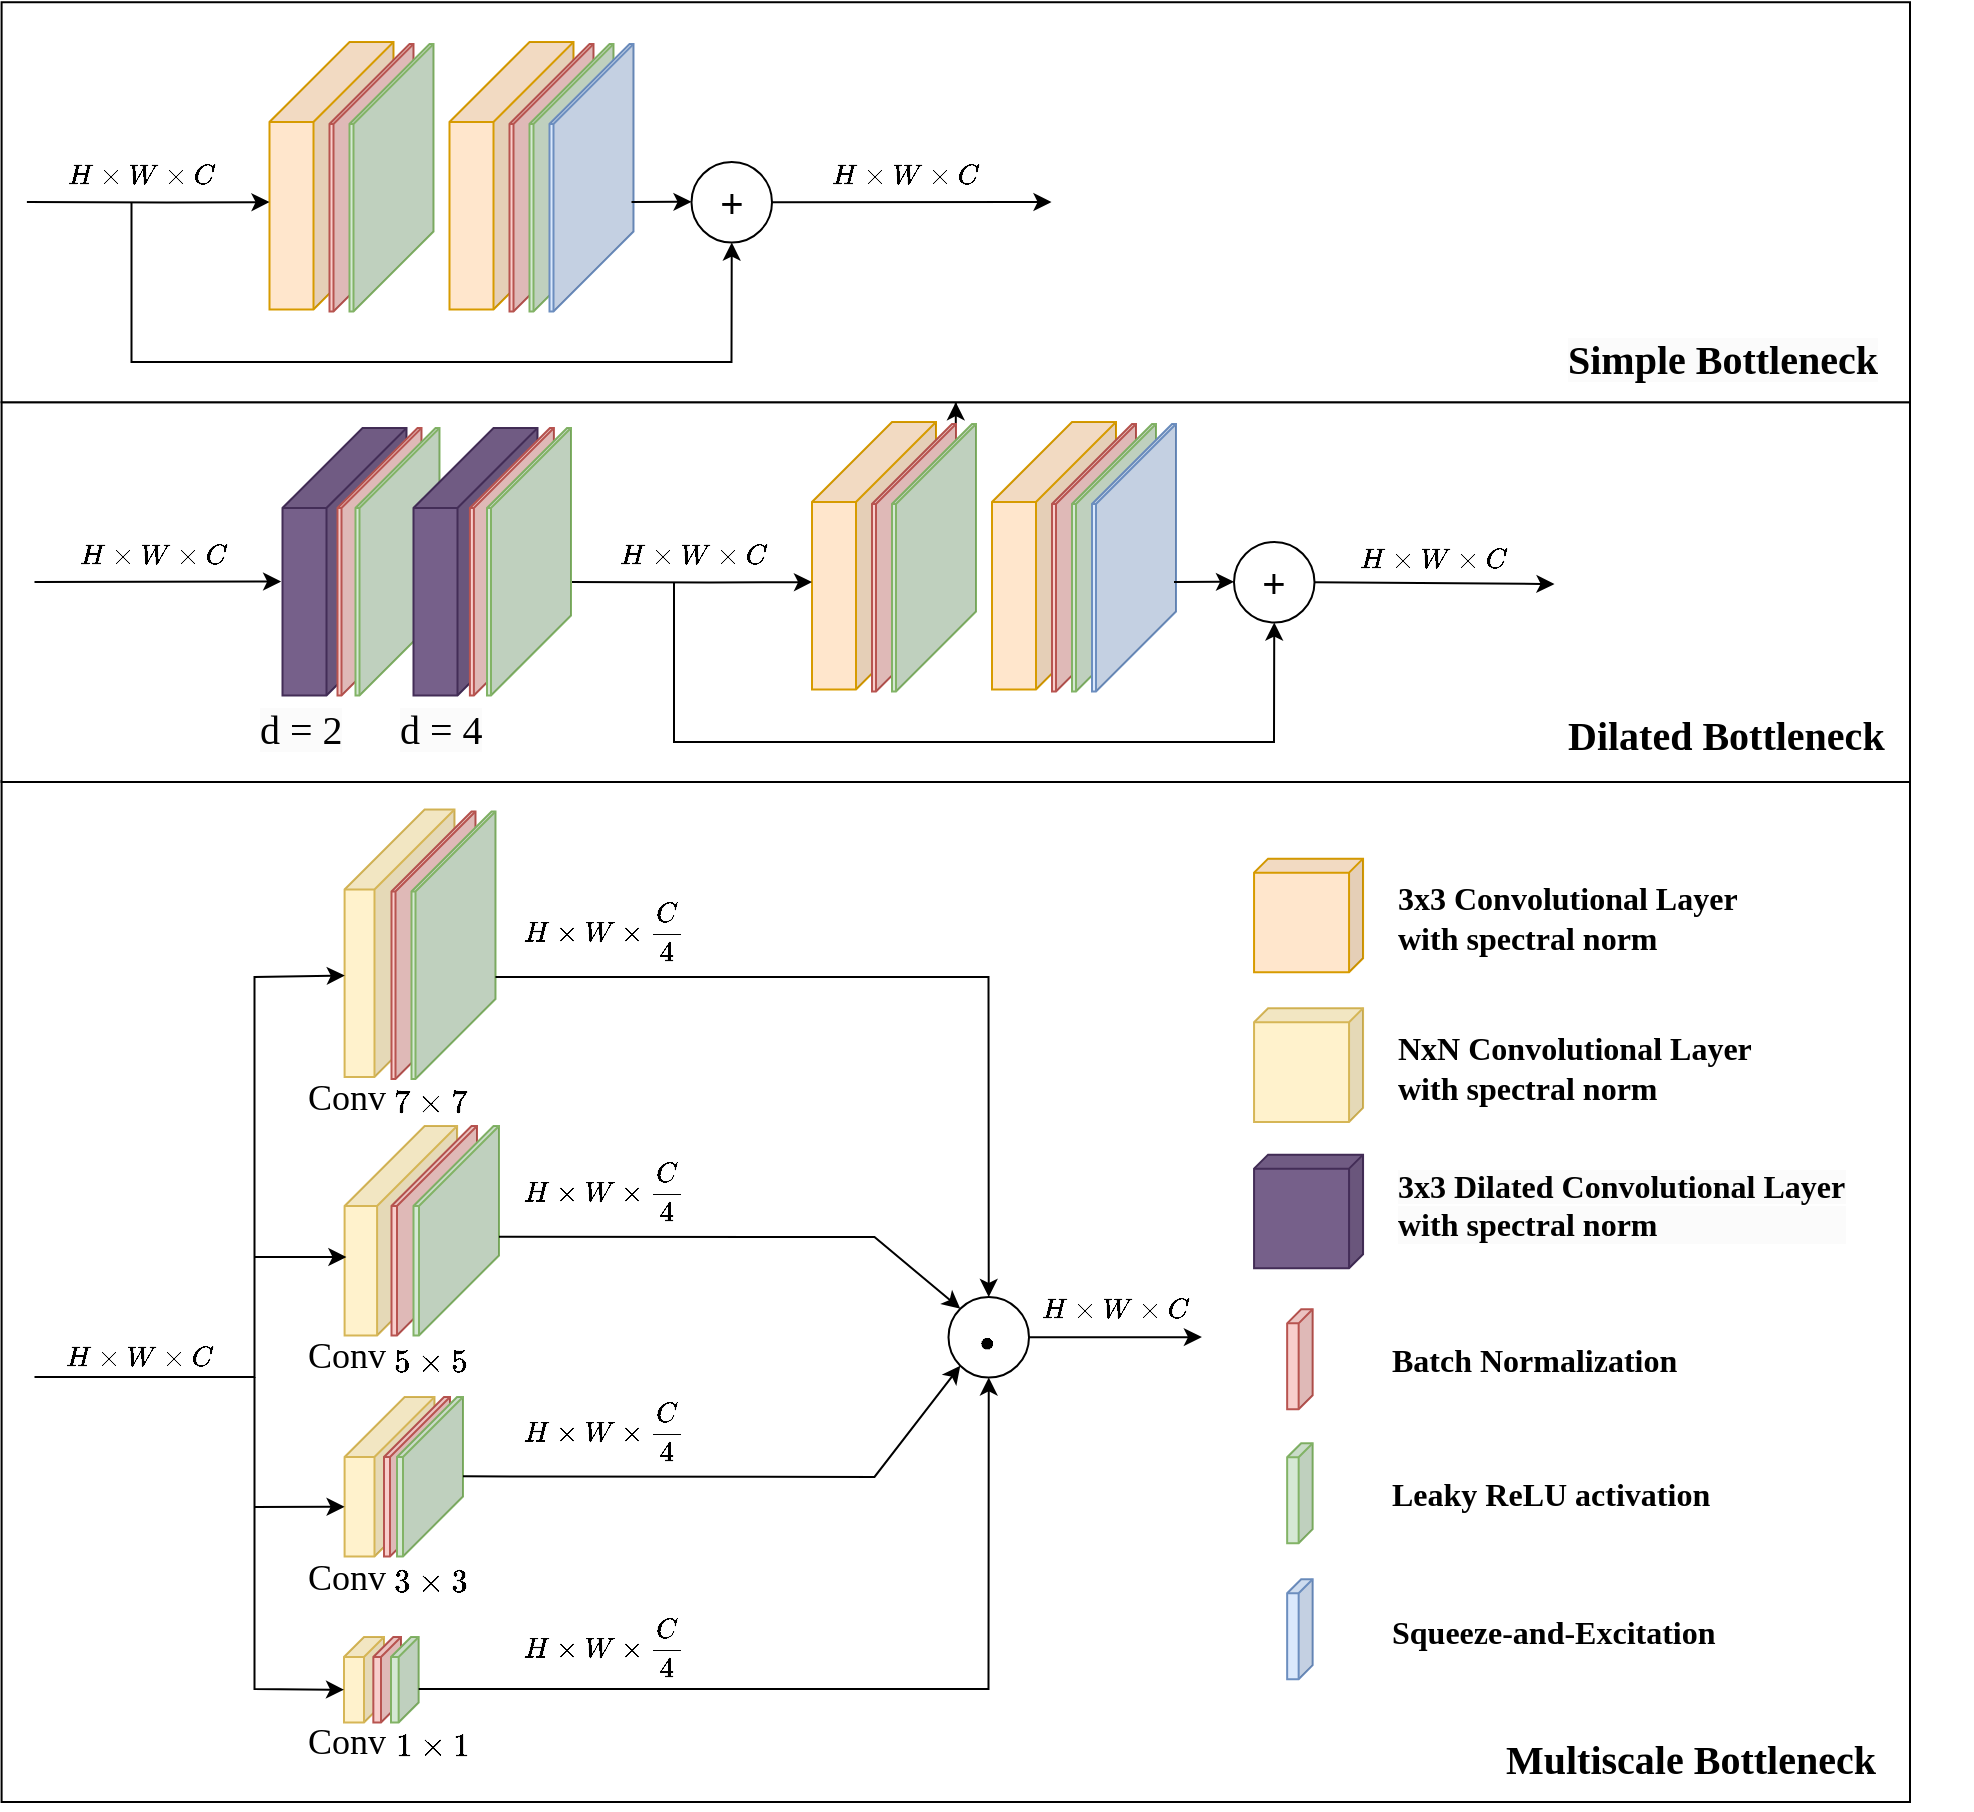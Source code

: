 <mxfile version="24.3.1" type="device" pages="3">
  <diagram id="QJjx0-fPxzvcmYibJWj1" name="Page-1">
    <mxGraphModel dx="3131" dy="3552" grid="1" gridSize="10" guides="1" tooltips="1" connect="1" arrows="1" fold="1" page="1" pageScale="1" pageWidth="827" pageHeight="583" math="1" shadow="0">
      <root>
        <mxCell id="0" />
        <mxCell id="1" parent="0" />
        <mxCell id="h4hvdudc0f8Ix_O8nn2d-87" value="" style="rounded=0;whiteSpace=wrap;html=1;movable=1;resizable=1;rotatable=1;deletable=1;editable=1;locked=0;connectable=1;" vertex="1" parent="1">
          <mxGeometry x="-314.2" y="-1430.51" width="954.2" height="510.51" as="geometry" />
        </mxCell>
        <mxCell id="h4hvdudc0f8Ix_O8nn2d-85" value="" style="rounded=0;whiteSpace=wrap;html=1;movable=1;resizable=1;rotatable=1;deletable=1;editable=1;locked=0;connectable=1;" vertex="1" parent="1">
          <mxGeometry x="-314.2" y="-1619.88" width="954.2" height="189.88" as="geometry" />
        </mxCell>
        <mxCell id="h4hvdudc0f8Ix_O8nn2d-58" value="" style="shape=cube;whiteSpace=wrap;html=1;boundedLbl=1;backgroundOutline=1;darkOpacity=0.05;darkOpacity2=0.1;size=30;direction=east;flipH=1;fillColor=#fff2cc;strokeColor=#d6b656;" vertex="1" parent="1">
          <mxGeometry x="-142.7" y="-1122.51" width="44.95" height="79.76" as="geometry" />
        </mxCell>
        <mxCell id="h4hvdudc0f8Ix_O8nn2d-43" value="" style="shape=cube;whiteSpace=wrap;html=1;boundedLbl=1;backgroundOutline=1;darkOpacity=0.05;darkOpacity2=0.1;size=40;direction=east;flipH=1;fillColor=#fff2cc;strokeColor=#d6b656;" vertex="1" parent="1">
          <mxGeometry x="-142.7" y="-1258.02" width="56.25" height="104.76" as="geometry" />
        </mxCell>
        <mxCell id="039O4tMEzsYhCCwYZ8bB-1" value="" style="rounded=0;whiteSpace=wrap;html=1;movable=1;resizable=1;rotatable=1;deletable=1;editable=1;locked=0;connectable=1;" parent="1" vertex="1">
          <mxGeometry x="-314.2" y="-1819.88" width="954.2" height="200" as="geometry" />
        </mxCell>
        <mxCell id="039O4tMEzsYhCCwYZ8bB-3" value="" style="shape=cube;whiteSpace=wrap;html=1;boundedLbl=1;backgroundOutline=1;darkOpacity=0.05;darkOpacity2=0.1;size=7;direction=east;flipH=1;fillColor=#ffe6cc;strokeColor=#d79b00;" parent="1" vertex="1">
          <mxGeometry x="312.03" y="-1391.68" width="54.5" height="56.81" as="geometry" />
        </mxCell>
        <mxCell id="039O4tMEzsYhCCwYZ8bB-4" value="" style="shape=cube;whiteSpace=wrap;html=1;boundedLbl=1;backgroundOutline=1;darkOpacity=0.05;darkOpacity2=0.1;size=7;direction=east;flipH=1;fillColor=#f8cecc;strokeColor=#b85450;" parent="1" vertex="1">
          <mxGeometry x="328.58" y="-1166.34" width="12.75" height="50" as="geometry" />
        </mxCell>
        <mxCell id="039O4tMEzsYhCCwYZ8bB-6" value="&lt;font style=&quot;font-size: 16px;&quot; face=&quot;Times New Roman&quot;&gt;3x3 Convolutional Layer&lt;br&gt;&lt;/font&gt;&lt;div style=&quot;font-size: 16px;&quot;&gt;&lt;span style=&quot;background-color: initial;&quot;&gt;&lt;font style=&quot;font-size: 16px;&quot; face=&quot;Ne84J0Gd9cENzF5O0XFA&quot;&gt;with spectral norm&lt;/font&gt;&lt;/span&gt;&lt;/div&gt;" style="text;html=1;strokeColor=none;fillColor=none;align=left;verticalAlign=middle;whiteSpace=wrap;rounded=0;fontStyle=1" parent="1" vertex="1">
          <mxGeometry x="382.03" y="-1373.63" width="231" height="23.88" as="geometry" />
        </mxCell>
        <mxCell id="039O4tMEzsYhCCwYZ8bB-7" value="&lt;font face=&quot;Times New Roman&quot; style=&quot;font-size: 16px;&quot;&gt;Batch Normalization&lt;/font&gt;" style="text;html=1;strokeColor=none;fillColor=none;align=left;verticalAlign=middle;whiteSpace=wrap;rounded=0;fontStyle=1" parent="1" vertex="1">
          <mxGeometry x="378.58" y="-1153.28" width="181" height="23.88" as="geometry" />
        </mxCell>
        <mxCell id="039O4tMEzsYhCCwYZ8bB-8" value="&lt;font style=&quot;font-size: 16px;&quot; face=&quot;Times New Roman&quot;&gt;Leaky ReLU activation&lt;/font&gt;" style="text;html=1;strokeColor=none;fillColor=none;align=left;verticalAlign=middle;whiteSpace=wrap;rounded=0;fontStyle=1" parent="1" vertex="1">
          <mxGeometry x="378.58" y="-1086.34" width="201" height="23.88" as="geometry" />
        </mxCell>
        <mxCell id="039O4tMEzsYhCCwYZ8bB-23" value="" style="shape=cube;whiteSpace=wrap;html=1;boundedLbl=1;backgroundOutline=1;darkOpacity=0.05;darkOpacity2=0.1;size=40;direction=east;flipH=1;fillColor=#ffe6cc;strokeColor=#d79b00;" parent="1" vertex="1">
          <mxGeometry x="-180.25" y="-1800" width="62" height="133.75" as="geometry" />
        </mxCell>
        <mxCell id="039O4tMEzsYhCCwYZ8bB-24" value="$$H \times W \times C$$" style="text;html=1;strokeColor=none;fillColor=none;align=center;verticalAlign=middle;whiteSpace=wrap;rounded=0;fontStyle=1" parent="1" vertex="1">
          <mxGeometry x="-294.25" y="-1740.13" width="99" height="14" as="geometry" />
        </mxCell>
        <mxCell id="039O4tMEzsYhCCwYZ8bB-25" value="" style="shape=cube;whiteSpace=wrap;html=1;boundedLbl=1;backgroundOutline=1;darkOpacity=0.05;darkOpacity2=0.1;size=40;direction=east;flipH=1;fillColor=#f8cecc;strokeColor=#b85450;" parent="1" vertex="1">
          <mxGeometry x="-150.25" y="-1798.99" width="42" height="133.75" as="geometry" />
        </mxCell>
        <mxCell id="039O4tMEzsYhCCwYZ8bB-35" value="&lt;font style=&quot;font-size: 16px;&quot; face=&quot;Times New Roman&quot;&gt;Squeeze-and-Excitation&lt;/font&gt;" style="text;html=1;strokeColor=none;fillColor=none;align=left;verticalAlign=middle;whiteSpace=wrap;rounded=0;fontStyle=1" parent="1" vertex="1">
          <mxGeometry x="378.58" y="-1017.28" width="231" height="23.88" as="geometry" />
        </mxCell>
        <mxCell id="039O4tMEzsYhCCwYZ8bB-83" value="" style="shape=cube;whiteSpace=wrap;html=1;boundedLbl=1;backgroundOutline=1;darkOpacity=0.05;darkOpacity2=0.1;size=40;direction=east;flipH=1;fillColor=#d5e8d4;strokeColor=#82b366;" parent="1" vertex="1">
          <mxGeometry x="-140.25" y="-1798.99" width="42" height="133.75" as="geometry" />
        </mxCell>
        <mxCell id="039O4tMEzsYhCCwYZ8bB-84" value="" style="shape=cube;whiteSpace=wrap;html=1;boundedLbl=1;backgroundOutline=1;darkOpacity=0.05;darkOpacity2=0.1;size=40;direction=east;flipH=1;fillColor=#ffe6cc;strokeColor=#d79b00;" parent="1" vertex="1">
          <mxGeometry x="-90.25" y="-1800" width="62" height="133.75" as="geometry" />
        </mxCell>
        <mxCell id="039O4tMEzsYhCCwYZ8bB-85" value="" style="shape=cube;whiteSpace=wrap;html=1;boundedLbl=1;backgroundOutline=1;darkOpacity=0.05;darkOpacity2=0.1;size=40;direction=east;flipH=1;fillColor=#f8cecc;strokeColor=#b85450;" parent="1" vertex="1">
          <mxGeometry x="-60.25" y="-1798.99" width="42" height="133.75" as="geometry" />
        </mxCell>
        <mxCell id="039O4tMEzsYhCCwYZ8bB-87" value="" style="shape=cube;whiteSpace=wrap;html=1;boundedLbl=1;backgroundOutline=1;darkOpacity=0.05;darkOpacity2=0.1;size=40;direction=east;flipH=1;fillColor=#d5e8d4;strokeColor=#82b366;" parent="1" vertex="1">
          <mxGeometry x="-50.25" y="-1798.99" width="42" height="133.75" as="geometry" />
        </mxCell>
        <mxCell id="039O4tMEzsYhCCwYZ8bB-88" value="" style="shape=cube;whiteSpace=wrap;html=1;boundedLbl=1;backgroundOutline=1;darkOpacity=0.05;darkOpacity2=0.1;size=40;direction=east;flipH=1;fillColor=#dae8fc;strokeColor=#6c8ebf;" parent="1" vertex="1">
          <mxGeometry x="-40.25" y="-1798.99" width="42" height="133.75" as="geometry" />
        </mxCell>
        <mxCell id="039O4tMEzsYhCCwYZ8bB-89" value="" style="endArrow=classic;html=1;rounded=0;exitX=-0.002;exitY=0.476;exitDx=0;exitDy=0;exitPerimeter=0;" parent="1" edge="1">
          <mxGeometry width="50" height="50" relative="1" as="geometry">
            <mxPoint x="-301.55" y="-1720" as="sourcePoint" />
            <mxPoint x="-180.25" y="-1719.96" as="targetPoint" />
            <Array as="points">
              <mxPoint x="-231.55" y="-1719.72" />
            </Array>
          </mxGeometry>
        </mxCell>
        <mxCell id="039O4tMEzsYhCCwYZ8bB-93" value="&lt;font style=&quot;font-size: 20px;&quot;&gt;+&lt;/font&gt;" style="ellipse;whiteSpace=wrap;html=1;aspect=fixed;" parent="1" vertex="1">
          <mxGeometry x="30.75" y="-1740" width="40.25" height="40.25" as="geometry" />
        </mxCell>
        <mxCell id="039O4tMEzsYhCCwYZ8bB-96" value="" style="endArrow=classic;html=1;rounded=0;entryX=0.5;entryY=1;entryDx=0;entryDy=0;" parent="1" target="039O4tMEzsYhCCwYZ8bB-93" edge="1">
          <mxGeometry width="50" height="50" relative="1" as="geometry">
            <mxPoint x="-249.25" y="-1720" as="sourcePoint" />
            <mxPoint x="50.75" y="-1690" as="targetPoint" />
            <Array as="points">
              <mxPoint x="-249.25" y="-1640" />
              <mxPoint x="50.75" y="-1640" />
            </Array>
          </mxGeometry>
        </mxCell>
        <mxCell id="039O4tMEzsYhCCwYZ8bB-98" value="" style="endArrow=classic;html=1;rounded=0;exitX=1;exitY=0.5;exitDx=0;exitDy=0;" parent="1" source="039O4tMEzsYhCCwYZ8bB-93" edge="1">
          <mxGeometry width="50" height="50" relative="1" as="geometry">
            <mxPoint x="172" y="-1930.001" as="sourcePoint" />
            <mxPoint x="210.75" y="-1720" as="targetPoint" />
          </mxGeometry>
        </mxCell>
        <mxCell id="039O4tMEzsYhCCwYZ8bB-164" style="edgeStyle=orthogonalEdgeStyle;rounded=0;orthogonalLoop=1;jettySize=auto;html=1;exitX=0.5;exitY=1;exitDx=0;exitDy=0;fontFamily=Helvetica;fontSize=12;fontColor=default;resizable=1;" parent="1" source="039O4tMEzsYhCCwYZ8bB-1" target="039O4tMEzsYhCCwYZ8bB-1" edge="1">
          <mxGeometry relative="1" as="geometry" />
        </mxCell>
        <mxCell id="039O4tMEzsYhCCwYZ8bB-214" value="" style="shape=cube;whiteSpace=wrap;html=1;boundedLbl=1;backgroundOutline=1;darkOpacity=0.05;darkOpacity2=0.1;size=7;direction=east;flipH=1;fillColor=#d5e8d4;strokeColor=#82b366;" parent="1" vertex="1">
          <mxGeometry x="328.58" y="-1099.4" width="12.75" height="50" as="geometry" />
        </mxCell>
        <mxCell id="039O4tMEzsYhCCwYZ8bB-215" value="" style="shape=cube;whiteSpace=wrap;html=1;boundedLbl=1;backgroundOutline=1;darkOpacity=0.05;darkOpacity2=0.1;size=7;direction=east;flipH=1;fillColor=#dae8fc;strokeColor=#6c8ebf;" parent="1" vertex="1">
          <mxGeometry x="328.58" y="-1031.4" width="12.75" height="50" as="geometry" />
        </mxCell>
        <mxCell id="h4hvdudc0f8Ix_O8nn2d-2" value="" style="endArrow=classic;html=1;rounded=0;" edge="1" parent="1">
          <mxGeometry width="50" height="50" relative="1" as="geometry">
            <mxPoint x="0.75" y="-1720" as="sourcePoint" />
            <mxPoint x="30.75" y="-1720.08" as="targetPoint" />
            <Array as="points" />
          </mxGeometry>
        </mxCell>
        <mxCell id="h4hvdudc0f8Ix_O8nn2d-3" value="$$H \times W \times C$$" style="text;html=1;strokeColor=none;fillColor=none;align=center;verticalAlign=middle;whiteSpace=wrap;rounded=0;fontStyle=1" vertex="1" parent="1">
          <mxGeometry x="88.05" y="-1740.13" width="99" height="14" as="geometry" />
        </mxCell>
        <mxCell id="h4hvdudc0f8Ix_O8nn2d-4" value="" style="shape=cube;whiteSpace=wrap;html=1;boundedLbl=1;backgroundOutline=1;darkOpacity=0.05;darkOpacity2=0.1;size=40;direction=east;flipH=1;fillColor=#ffe6cc;strokeColor=#d79b00;" vertex="1" parent="1">
          <mxGeometry x="91.0" y="-1610" width="62" height="133.75" as="geometry" />
        </mxCell>
        <mxCell id="h4hvdudc0f8Ix_O8nn2d-5" value="$$H \times W \times C$$" style="text;html=1;strokeColor=none;fillColor=none;align=center;verticalAlign=middle;whiteSpace=wrap;rounded=0;fontStyle=1" vertex="1" parent="1">
          <mxGeometry x="-17.75" y="-1550.13" width="99" height="14" as="geometry" />
        </mxCell>
        <mxCell id="h4hvdudc0f8Ix_O8nn2d-6" value="" style="shape=cube;whiteSpace=wrap;html=1;boundedLbl=1;backgroundOutline=1;darkOpacity=0.05;darkOpacity2=0.1;size=40;direction=east;flipH=1;fillColor=#f8cecc;strokeColor=#b85450;" vertex="1" parent="1">
          <mxGeometry x="121" y="-1608.99" width="42" height="133.75" as="geometry" />
        </mxCell>
        <mxCell id="h4hvdudc0f8Ix_O8nn2d-7" value="" style="shape=cube;whiteSpace=wrap;html=1;boundedLbl=1;backgroundOutline=1;darkOpacity=0.05;darkOpacity2=0.1;size=40;direction=east;flipH=1;fillColor=#d5e8d4;strokeColor=#82b366;" vertex="1" parent="1">
          <mxGeometry x="131" y="-1608.99" width="42" height="133.75" as="geometry" />
        </mxCell>
        <mxCell id="h4hvdudc0f8Ix_O8nn2d-8" value="" style="shape=cube;whiteSpace=wrap;html=1;boundedLbl=1;backgroundOutline=1;darkOpacity=0.05;darkOpacity2=0.1;size=40;direction=east;flipH=1;fillColor=#ffe6cc;strokeColor=#d79b00;" vertex="1" parent="1">
          <mxGeometry x="181" y="-1610" width="62" height="133.75" as="geometry" />
        </mxCell>
        <mxCell id="h4hvdudc0f8Ix_O8nn2d-9" value="" style="shape=cube;whiteSpace=wrap;html=1;boundedLbl=1;backgroundOutline=1;darkOpacity=0.05;darkOpacity2=0.1;size=40;direction=east;flipH=1;fillColor=#f8cecc;strokeColor=#b85450;" vertex="1" parent="1">
          <mxGeometry x="211" y="-1608.99" width="42" height="133.75" as="geometry" />
        </mxCell>
        <mxCell id="h4hvdudc0f8Ix_O8nn2d-10" value="" style="shape=cube;whiteSpace=wrap;html=1;boundedLbl=1;backgroundOutline=1;darkOpacity=0.05;darkOpacity2=0.1;size=40;direction=east;flipH=1;fillColor=#d5e8d4;strokeColor=#82b366;" vertex="1" parent="1">
          <mxGeometry x="221" y="-1608.99" width="42" height="133.75" as="geometry" />
        </mxCell>
        <mxCell id="h4hvdudc0f8Ix_O8nn2d-11" value="" style="shape=cube;whiteSpace=wrap;html=1;boundedLbl=1;backgroundOutline=1;darkOpacity=0.05;darkOpacity2=0.1;size=40;direction=east;flipH=1;fillColor=#dae8fc;strokeColor=#6c8ebf;" vertex="1" parent="1">
          <mxGeometry x="231" y="-1608.99" width="42" height="133.75" as="geometry" />
        </mxCell>
        <mxCell id="h4hvdudc0f8Ix_O8nn2d-12" value="" style="endArrow=classic;html=1;rounded=0;exitX=-0.002;exitY=0.476;exitDx=0;exitDy=0;exitPerimeter=0;" edge="1" parent="1">
          <mxGeometry width="50" height="50" relative="1" as="geometry">
            <mxPoint x="-30.3" y="-1530" as="sourcePoint" />
            <mxPoint x="91.0" y="-1529.96" as="targetPoint" />
            <Array as="points">
              <mxPoint x="39.7" y="-1529.72" />
            </Array>
          </mxGeometry>
        </mxCell>
        <mxCell id="h4hvdudc0f8Ix_O8nn2d-13" value="&lt;font style=&quot;font-size: 20px;&quot;&gt;+&lt;/font&gt;" style="ellipse;whiteSpace=wrap;html=1;aspect=fixed;" vertex="1" parent="1">
          <mxGeometry x="302" y="-1550" width="40.25" height="40.25" as="geometry" />
        </mxCell>
        <mxCell id="h4hvdudc0f8Ix_O8nn2d-14" value="" style="endArrow=classic;html=1;rounded=0;entryX=0.5;entryY=1;entryDx=0;entryDy=0;" edge="1" parent="1" target="h4hvdudc0f8Ix_O8nn2d-13">
          <mxGeometry width="50" height="50" relative="1" as="geometry">
            <mxPoint x="22.0" y="-1530" as="sourcePoint" />
            <mxPoint x="322" y="-1500" as="targetPoint" />
            <Array as="points">
              <mxPoint x="22.0" y="-1450" />
              <mxPoint x="322" y="-1450" />
            </Array>
          </mxGeometry>
        </mxCell>
        <mxCell id="h4hvdudc0f8Ix_O8nn2d-16" value="" style="endArrow=classic;html=1;rounded=0;" edge="1" parent="1">
          <mxGeometry width="50" height="50" relative="1" as="geometry">
            <mxPoint x="272" y="-1530" as="sourcePoint" />
            <mxPoint x="302" y="-1530.08" as="targetPoint" />
            <Array as="points" />
          </mxGeometry>
        </mxCell>
        <mxCell id="h4hvdudc0f8Ix_O8nn2d-19" value="$$H \times W \times C$$" style="text;html=1;strokeColor=none;fillColor=none;align=center;verticalAlign=middle;whiteSpace=wrap;rounded=0;fontStyle=1" vertex="1" parent="1">
          <mxGeometry x="352.25" y="-1548.11" width="99" height="14" as="geometry" />
        </mxCell>
        <mxCell id="h4hvdudc0f8Ix_O8nn2d-26" value="" style="endArrow=classic;html=1;rounded=0;exitX=1;exitY=0.5;exitDx=0;exitDy=0;" edge="1" parent="1" source="h4hvdudc0f8Ix_O8nn2d-13">
          <mxGeometry width="50" height="50" relative="1" as="geometry">
            <mxPoint x="491.25" y="-1529" as="sourcePoint" />
            <mxPoint x="462.25" y="-1529" as="targetPoint" />
            <Array as="points" />
          </mxGeometry>
        </mxCell>
        <mxCell id="h4hvdudc0f8Ix_O8nn2d-31" value="" style="shape=cube;whiteSpace=wrap;html=1;boundedLbl=1;backgroundOutline=1;darkOpacity=0.05;darkOpacity2=0.1;size=40;direction=east;flipH=1;fillColor=#76608a;strokeColor=#432D57;fontColor=#ffffff;" vertex="1" parent="1">
          <mxGeometry x="-173.75" y="-1607" width="62" height="133.75" as="geometry" />
        </mxCell>
        <mxCell id="h4hvdudc0f8Ix_O8nn2d-33" value="" style="shape=cube;whiteSpace=wrap;html=1;boundedLbl=1;backgroundOutline=1;darkOpacity=0.05;darkOpacity2=0.1;size=40;direction=east;flipH=1;fillColor=#f8cecc;strokeColor=#b85450;" vertex="1" parent="1">
          <mxGeometry x="-146.25" y="-1607" width="42" height="133.75" as="geometry" />
        </mxCell>
        <mxCell id="h4hvdudc0f8Ix_O8nn2d-32" value="" style="shape=cube;whiteSpace=wrap;html=1;boundedLbl=1;backgroundOutline=1;darkOpacity=0.05;darkOpacity2=0.1;size=40;direction=east;flipH=1;fillColor=#d5e8d4;strokeColor=#82b366;" vertex="1" parent="1">
          <mxGeometry x="-137.25" y="-1607" width="42" height="133.75" as="geometry" />
        </mxCell>
        <mxCell id="h4hvdudc0f8Ix_O8nn2d-34" value="" style="shape=cube;whiteSpace=wrap;html=1;boundedLbl=1;backgroundOutline=1;darkOpacity=0.05;darkOpacity2=0.1;size=40;direction=east;flipH=1;fillColor=#76608a;strokeColor=#432D57;fontColor=#ffffff;" vertex="1" parent="1">
          <mxGeometry x="-108.25" y="-1607" width="62" height="133.75" as="geometry" />
        </mxCell>
        <mxCell id="h4hvdudc0f8Ix_O8nn2d-35" value="" style="shape=cube;whiteSpace=wrap;html=1;boundedLbl=1;backgroundOutline=1;darkOpacity=0.05;darkOpacity2=0.1;size=40;direction=east;flipH=1;fillColor=#f8cecc;strokeColor=#b85450;" vertex="1" parent="1">
          <mxGeometry x="-80.05" y="-1607" width="42" height="133.75" as="geometry" />
        </mxCell>
        <mxCell id="h4hvdudc0f8Ix_O8nn2d-36" value="" style="shape=cube;whiteSpace=wrap;html=1;boundedLbl=1;backgroundOutline=1;darkOpacity=0.05;darkOpacity2=0.1;size=40;direction=east;flipH=1;fillColor=#d5e8d4;strokeColor=#82b366;" vertex="1" parent="1">
          <mxGeometry x="-71.5" y="-1607" width="42" height="133.75" as="geometry" />
        </mxCell>
        <mxCell id="h4hvdudc0f8Ix_O8nn2d-37" value="$$H \times W \times C$$" style="text;html=1;strokeColor=none;fillColor=none;align=center;verticalAlign=middle;whiteSpace=wrap;rounded=0;fontStyle=1" vertex="1" parent="1">
          <mxGeometry x="-287.75" y="-1550.13" width="99" height="14" as="geometry" />
        </mxCell>
        <mxCell id="h4hvdudc0f8Ix_O8nn2d-38" value="" style="endArrow=classic;html=1;rounded=0;entryX=1.011;entryY=0.574;entryDx=0;entryDy=0;entryPerimeter=0;" edge="1" parent="1" target="h4hvdudc0f8Ix_O8nn2d-31">
          <mxGeometry width="50" height="50" relative="1" as="geometry">
            <mxPoint x="-297.75" y="-1530" as="sourcePoint" />
            <mxPoint x="-267.75" y="-1567.11" as="targetPoint" />
          </mxGeometry>
        </mxCell>
        <mxCell id="h4hvdudc0f8Ix_O8nn2d-39" value="" style="shape=cube;whiteSpace=wrap;html=1;boundedLbl=1;backgroundOutline=1;darkOpacity=0.05;darkOpacity2=0.1;size=40;direction=east;flipH=1;fillColor=#fff2cc;strokeColor=#d6b656;" vertex="1" parent="1">
          <mxGeometry x="-142.7" y="-1416.26" width="54.95" height="133.75" as="geometry" />
        </mxCell>
        <mxCell id="h4hvdudc0f8Ix_O8nn2d-40" value="$$H \times W \times C$$" style="text;html=1;strokeColor=none;fillColor=none;align=center;verticalAlign=middle;whiteSpace=wrap;rounded=0;fontStyle=1" vertex="1" parent="1">
          <mxGeometry x="-295.25" y="-1148.76" width="99" height="14" as="geometry" />
        </mxCell>
        <mxCell id="h4hvdudc0f8Ix_O8nn2d-41" value="" style="shape=cube;whiteSpace=wrap;html=1;boundedLbl=1;backgroundOutline=1;darkOpacity=0.05;darkOpacity2=0.1;size=40;direction=east;flipH=1;fillColor=#f8cecc;strokeColor=#b85450;" vertex="1" parent="1">
          <mxGeometry x="-119.25" y="-1415.25" width="42" height="133.75" as="geometry" />
        </mxCell>
        <mxCell id="h4hvdudc0f8Ix_O8nn2d-42" value="" style="shape=cube;whiteSpace=wrap;html=1;boundedLbl=1;backgroundOutline=1;darkOpacity=0.05;darkOpacity2=0.1;size=40;direction=east;flipH=1;fillColor=#d5e8d4;strokeColor=#82b366;" vertex="1" parent="1">
          <mxGeometry x="-109.25" y="-1415.25" width="42" height="133.75" as="geometry" />
        </mxCell>
        <mxCell id="h4hvdudc0f8Ix_O8nn2d-44" value="" style="shape=cube;whiteSpace=wrap;html=1;boundedLbl=1;backgroundOutline=1;darkOpacity=0.05;darkOpacity2=0.1;size=40;direction=east;flipH=1;fillColor=#f8cecc;strokeColor=#b85450;" vertex="1" parent="1">
          <mxGeometry x="-119.25" y="-1258.02" width="42.75" height="104.76" as="geometry" />
        </mxCell>
        <mxCell id="h4hvdudc0f8Ix_O8nn2d-45" value="" style="shape=cube;whiteSpace=wrap;html=1;boundedLbl=1;backgroundOutline=1;darkOpacity=0.05;darkOpacity2=0.1;size=40;direction=east;flipH=1;fillColor=#d5e8d4;strokeColor=#82b366;" vertex="1" parent="1">
          <mxGeometry x="-108.25" y="-1258.02" width="42.75" height="104.76" as="geometry" />
        </mxCell>
        <mxCell id="h4hvdudc0f8Ix_O8nn2d-47" value="" style="endArrow=classic;html=1;rounded=0;entryX=0.998;entryY=0.621;entryDx=0;entryDy=0;entryPerimeter=0;" edge="1" parent="1" target="h4hvdudc0f8Ix_O8nn2d-39">
          <mxGeometry width="50" height="50" relative="1" as="geometry">
            <mxPoint x="-297.75" y="-1132.51" as="sourcePoint" />
            <mxPoint x="-147.75" y="-1332.51" as="targetPoint" />
            <Array as="points">
              <mxPoint x="-187.75" y="-1132.51" />
              <mxPoint x="-187.75" y="-1192.51" />
              <mxPoint x="-187.75" y="-1332.51" />
            </Array>
          </mxGeometry>
        </mxCell>
        <mxCell id="h4hvdudc0f8Ix_O8nn2d-48" value="&lt;font style=&quot;font-size: 40px;&quot;&gt;$$\cdot$$&lt;/font&gt;" style="ellipse;whiteSpace=wrap;html=1;aspect=fixed;" vertex="1" parent="1">
          <mxGeometry x="159.25" y="-1172.51" width="40.25" height="40.25" as="geometry" />
        </mxCell>
        <mxCell id="h4hvdudc0f8Ix_O8nn2d-50" value="" style="endArrow=classic;html=1;rounded=0;exitX=1;exitY=0.5;exitDx=0;exitDy=0;" edge="1" parent="1" source="h4hvdudc0f8Ix_O8nn2d-48">
          <mxGeometry width="50" height="50" relative="1" as="geometry">
            <mxPoint x="213.6" y="-1402.511" as="sourcePoint" />
            <mxPoint x="285.95" y="-1152.44" as="targetPoint" />
          </mxGeometry>
        </mxCell>
        <mxCell id="h4hvdudc0f8Ix_O8nn2d-52" value="$$H \times W \times C$$" style="text;html=1;strokeColor=none;fillColor=none;align=center;verticalAlign=middle;whiteSpace=wrap;rounded=0;fontStyle=1" vertex="1" parent="1">
          <mxGeometry x="192.5" y="-1172.51" width="99" height="14" as="geometry" />
        </mxCell>
        <mxCell id="h4hvdudc0f8Ix_O8nn2d-57" value="" style="shape=cube;whiteSpace=wrap;html=1;boundedLbl=1;backgroundOutline=1;darkOpacity=0.05;darkOpacity2=0.1;size=30;direction=east;flipH=1;fillColor=#f8cecc;strokeColor=#b85450;" vertex="1" parent="1">
          <mxGeometry x="-123.0" y="-1122.51" width="33" height="79.76" as="geometry" />
        </mxCell>
        <mxCell id="h4hvdudc0f8Ix_O8nn2d-56" value="" style="shape=cube;whiteSpace=wrap;html=1;boundedLbl=1;backgroundOutline=1;darkOpacity=0.05;darkOpacity2=0.1;size=30;direction=east;flipH=1;fillColor=#d5e8d4;strokeColor=#82b366;" vertex="1" parent="1">
          <mxGeometry x="-116.5" y="-1122.51" width="33" height="79.76" as="geometry" />
        </mxCell>
        <mxCell id="h4hvdudc0f8Ix_O8nn2d-63" value="" style="shape=cube;whiteSpace=wrap;html=1;boundedLbl=1;backgroundOutline=1;darkOpacity=0.05;darkOpacity2=0.1;size=10;direction=east;flipH=1;fillColor=#fff2cc;strokeColor=#d6b656;" vertex="1" parent="1">
          <mxGeometry x="-143.0" y="-1002.51" width="20" height="42.76" as="geometry" />
        </mxCell>
        <mxCell id="h4hvdudc0f8Ix_O8nn2d-61" value="" style="shape=cube;whiteSpace=wrap;html=1;boundedLbl=1;backgroundOutline=1;darkOpacity=0.05;darkOpacity2=0.1;size=10;direction=east;flipH=1;fillColor=#f8cecc;strokeColor=#b85450;" vertex="1" parent="1">
          <mxGeometry x="-128.33" y="-1002.51" width="13.83" height="42.76" as="geometry" />
        </mxCell>
        <mxCell id="h4hvdudc0f8Ix_O8nn2d-64" value="" style="shape=cube;whiteSpace=wrap;html=1;boundedLbl=1;backgroundOutline=1;darkOpacity=0.05;darkOpacity2=0.1;size=10;direction=east;flipH=1;fillColor=#d5e8d4;strokeColor=#82b366;" vertex="1" parent="1">
          <mxGeometry x="-119.5" y="-1002.51" width="13.83" height="42.76" as="geometry" />
        </mxCell>
        <mxCell id="h4hvdudc0f8Ix_O8nn2d-65" value="" style="endArrow=classic;html=1;rounded=0;entryX=0.984;entryY=0.626;entryDx=0;entryDy=0;entryPerimeter=0;" edge="1" parent="1" target="h4hvdudc0f8Ix_O8nn2d-43">
          <mxGeometry width="50" height="50" relative="1" as="geometry">
            <mxPoint x="-187.75" y="-1192.51" as="sourcePoint" />
            <mxPoint x="-147.75" y="-1192.51" as="targetPoint" />
            <Array as="points" />
          </mxGeometry>
        </mxCell>
        <mxCell id="h4hvdudc0f8Ix_O8nn2d-66" value="" style="endArrow=classic;html=1;rounded=0;entryX=0;entryY=0;entryDx=20;entryDy=26.38;entryPerimeter=0;" edge="1" parent="1" target="h4hvdudc0f8Ix_O8nn2d-63">
          <mxGeometry width="50" height="50" relative="1" as="geometry">
            <mxPoint x="-187.75" y="-1132.51" as="sourcePoint" />
            <mxPoint x="-187.75" y="-972.51" as="targetPoint" />
            <Array as="points">
              <mxPoint x="-187.75" y="-976.51" />
            </Array>
          </mxGeometry>
        </mxCell>
        <mxCell id="h4hvdudc0f8Ix_O8nn2d-67" value="" style="endArrow=classic;html=1;rounded=0;entryX=0;entryY=0;entryDx=44.95;entryDy=54.88;entryPerimeter=0;" edge="1" parent="1" target="h4hvdudc0f8Ix_O8nn2d-58">
          <mxGeometry width="50" height="50" relative="1" as="geometry">
            <mxPoint x="-187.75" y="-1067.51" as="sourcePoint" />
            <mxPoint x="-210.95" y="-1082.51" as="targetPoint" />
          </mxGeometry>
        </mxCell>
        <mxCell id="h4hvdudc0f8Ix_O8nn2d-68" value="" style="endArrow=classic;html=1;rounded=0;entryX=0.5;entryY=1;entryDx=0;entryDy=0;" edge="1" parent="1" target="h4hvdudc0f8Ix_O8nn2d-48">
          <mxGeometry width="50" height="50" relative="1" as="geometry">
            <mxPoint x="-105.67" y="-976.51" as="sourcePoint" />
            <mxPoint x="182.25" y="-976.51" as="targetPoint" />
            <Array as="points">
              <mxPoint x="179.25" y="-976.51" />
            </Array>
          </mxGeometry>
        </mxCell>
        <mxCell id="h4hvdudc0f8Ix_O8nn2d-69" value="" style="endArrow=classic;html=1;rounded=0;entryX=0;entryY=1;entryDx=0;entryDy=0;" edge="1" parent="1" target="h4hvdudc0f8Ix_O8nn2d-48">
          <mxGeometry width="50" height="50" relative="1" as="geometry">
            <mxPoint x="-83.5" y="-1082.83" as="sourcePoint" />
            <mxPoint x="124.42" y="-1082.83" as="targetPoint" />
            <Array as="points">
              <mxPoint x="122.25" y="-1082.51" />
            </Array>
          </mxGeometry>
        </mxCell>
        <mxCell id="h4hvdudc0f8Ix_O8nn2d-70" value="" style="endArrow=classic;html=1;rounded=0;entryX=0;entryY=0;entryDx=0;entryDy=0;" edge="1" parent="1" target="h4hvdudc0f8Ix_O8nn2d-48">
          <mxGeometry width="50" height="50" relative="1" as="geometry">
            <mxPoint x="-65.5" y="-1202.58" as="sourcePoint" />
            <mxPoint x="142.42" y="-1202.58" as="targetPoint" />
            <Array as="points">
              <mxPoint x="122.25" y="-1202.51" />
            </Array>
          </mxGeometry>
        </mxCell>
        <mxCell id="h4hvdudc0f8Ix_O8nn2d-71" value="" style="endArrow=classic;html=1;rounded=0;entryX=0.5;entryY=0;entryDx=0;entryDy=0;" edge="1" parent="1" target="h4hvdudc0f8Ix_O8nn2d-48">
          <mxGeometry width="50" height="50" relative="1" as="geometry">
            <mxPoint x="-67.25" y="-1332.51" as="sourcePoint" />
            <mxPoint x="140.67" y="-1332.51" as="targetPoint" />
            <Array as="points">
              <mxPoint x="179.25" y="-1332.51" />
            </Array>
          </mxGeometry>
        </mxCell>
        <mxCell id="h4hvdudc0f8Ix_O8nn2d-72" value="$$H \times W \times \frac{C}{4}$$" style="text;html=1;strokeColor=none;fillColor=none;align=center;verticalAlign=middle;whiteSpace=wrap;rounded=0;fontStyle=1" vertex="1" parent="1">
          <mxGeometry x="-62.25" y="-1232.51" width="99" height="14" as="geometry" />
        </mxCell>
        <mxCell id="h4hvdudc0f8Ix_O8nn2d-73" style="edgeStyle=orthogonalEdgeStyle;rounded=0;orthogonalLoop=1;jettySize=auto;html=1;exitX=0.5;exitY=1;exitDx=0;exitDy=0;" edge="1" parent="1" source="h4hvdudc0f8Ix_O8nn2d-72" target="h4hvdudc0f8Ix_O8nn2d-72">
          <mxGeometry relative="1" as="geometry" />
        </mxCell>
        <mxCell id="h4hvdudc0f8Ix_O8nn2d-74" value="$$H \times W \times \frac{C}{4}$$" style="text;html=1;strokeColor=none;fillColor=none;align=center;verticalAlign=middle;whiteSpace=wrap;rounded=0;fontStyle=1" vertex="1" parent="1">
          <mxGeometry x="-62.25" y="-1112.51" width="99" height="14" as="geometry" />
        </mxCell>
        <mxCell id="h4hvdudc0f8Ix_O8nn2d-75" value="$$H \times W \times \frac{C}{4}$$" style="text;html=1;strokeColor=none;fillColor=none;align=center;verticalAlign=middle;whiteSpace=wrap;rounded=0;fontStyle=1" vertex="1" parent="1">
          <mxGeometry x="-62.25" y="-1005.5" width="99" height="14" as="geometry" />
        </mxCell>
        <mxCell id="h4hvdudc0f8Ix_O8nn2d-76" value="$$H \times W \times \frac{C}{4}$$" style="text;html=1;strokeColor=none;fillColor=none;align=center;verticalAlign=middle;whiteSpace=wrap;rounded=0;fontStyle=1" vertex="1" parent="1">
          <mxGeometry x="-62.25" y="-1362.51" width="99" height="14" as="geometry" />
        </mxCell>
        <mxCell id="h4hvdudc0f8Ix_O8nn2d-77" value="&lt;div style=&quot;text-align: center; font-size: 16px;&quot;&gt;&lt;b style=&quot;background-color: initial; font-size: 16px;&quot;&gt;$$1 \times 1$$&lt;/b&gt;&lt;/div&gt;" style="text;whiteSpace=wrap;html=1;fontSize=16;fontFamily=Times New Roman;" vertex="1" parent="1">
          <mxGeometry x="-119.25" y="-981.4" width="37" height="35.89" as="geometry" />
        </mxCell>
        <mxCell id="h4hvdudc0f8Ix_O8nn2d-78" value="&lt;font style=&quot;font-size: 18px;&quot; face=&quot;Times New Roman&quot;&gt;Conv&lt;/font&gt;" style="text;html=1;align=center;verticalAlign=middle;resizable=0;points=[];autosize=1;strokeColor=none;fillColor=none;" vertex="1" parent="1">
          <mxGeometry x="-172.25" y="-969.75" width="60" height="40" as="geometry" />
        </mxCell>
        <mxCell id="h4hvdudc0f8Ix_O8nn2d-79" value="&lt;div style=&quot;text-align: center; font-size: 16px;&quot;&gt;&lt;b style=&quot;background-color: initial; font-size: 16px;&quot;&gt;$$3 \times 3$$&lt;/b&gt;&lt;/div&gt;" style="text;whiteSpace=wrap;html=1;fontSize=16;fontFamily=Times New Roman;" vertex="1" parent="1">
          <mxGeometry x="-120.5" y="-1062.51" width="37" height="35.89" as="geometry" />
        </mxCell>
        <mxCell id="h4hvdudc0f8Ix_O8nn2d-80" value="&lt;font style=&quot;font-size: 18px;&quot; face=&quot;Times New Roman&quot;&gt;Conv&lt;/font&gt;" style="text;html=1;align=center;verticalAlign=middle;resizable=0;points=[];autosize=1;strokeColor=none;fillColor=none;" vertex="1" parent="1">
          <mxGeometry x="-172.08" y="-1051.73" width="60" height="40" as="geometry" />
        </mxCell>
        <mxCell id="h4hvdudc0f8Ix_O8nn2d-81" value="&lt;div style=&quot;text-align: center; font-size: 16px;&quot;&gt;&lt;b style=&quot;background-color: initial; font-size: 16px;&quot;&gt;$$5 \times 5$$&lt;/b&gt;&lt;/div&gt;" style="text;whiteSpace=wrap;html=1;fontSize=16;fontFamily=Times New Roman;" vertex="1" parent="1">
          <mxGeometry x="-120.5" y="-1173.29" width="37" height="35.89" as="geometry" />
        </mxCell>
        <mxCell id="h4hvdudc0f8Ix_O8nn2d-82" value="&lt;font style=&quot;font-size: 18px;&quot; face=&quot;Times New Roman&quot;&gt;Conv&lt;/font&gt;" style="text;html=1;align=center;verticalAlign=middle;resizable=0;points=[];autosize=1;strokeColor=none;fillColor=none;" vertex="1" parent="1">
          <mxGeometry x="-172.08" y="-1162.51" width="60" height="40" as="geometry" />
        </mxCell>
        <mxCell id="h4hvdudc0f8Ix_O8nn2d-83" value="&lt;div style=&quot;text-align: center; font-size: 16px;&quot;&gt;&lt;b style=&quot;background-color: initial; font-size: 16px;&quot;&gt;$$7 \times 7$$&lt;/b&gt;&lt;/div&gt;" style="text;whiteSpace=wrap;html=1;fontSize=16;fontFamily=Times New Roman;" vertex="1" parent="1">
          <mxGeometry x="-120.5" y="-1302.51" width="37" height="35.89" as="geometry" />
        </mxCell>
        <mxCell id="h4hvdudc0f8Ix_O8nn2d-84" value="&lt;font style=&quot;font-size: 18px;&quot; face=&quot;Times New Roman&quot;&gt;Conv&lt;/font&gt;" style="text;html=1;align=center;verticalAlign=middle;resizable=0;points=[];autosize=1;strokeColor=none;fillColor=none;" vertex="1" parent="1">
          <mxGeometry x="-172.08" y="-1291.73" width="60" height="40" as="geometry" />
        </mxCell>
        <mxCell id="h4hvdudc0f8Ix_O8nn2d-89" value="" style="shape=cube;whiteSpace=wrap;html=1;boundedLbl=1;backgroundOutline=1;darkOpacity=0.05;darkOpacity2=0.1;size=7;direction=east;flipH=1;fillColor=#fff2cc;strokeColor=#d6b656;" vertex="1" parent="1">
          <mxGeometry x="312.03" y="-1316.87" width="54.5" height="56.81" as="geometry" />
        </mxCell>
        <mxCell id="h4hvdudc0f8Ix_O8nn2d-90" value="&lt;font style=&quot;font-size: 16px;&quot; face=&quot;Times New Roman&quot;&gt;NxN Convolutional Layer&lt;br&gt;&lt;/font&gt;&lt;div style=&quot;font-size: 16px;&quot;&gt;&lt;span style=&quot;background-color: initial;&quot;&gt;&lt;font style=&quot;font-size: 16px;&quot; face=&quot;Ne84J0Gd9cENzF5O0XFA&quot;&gt;with spectral norm&lt;/font&gt;&lt;/span&gt;&lt;/div&gt;" style="text;html=1;strokeColor=none;fillColor=none;align=left;verticalAlign=middle;whiteSpace=wrap;rounded=0;fontStyle=1" vertex="1" parent="1">
          <mxGeometry x="382.03" y="-1298.82" width="231" height="23.88" as="geometry" />
        </mxCell>
        <mxCell id="h4hvdudc0f8Ix_O8nn2d-91" value="" style="shape=cube;whiteSpace=wrap;html=1;boundedLbl=1;backgroundOutline=1;darkOpacity=0.05;darkOpacity2=0.1;size=7;direction=east;flipH=1;fillColor=#76608a;strokeColor=#432D57;fontColor=#ffffff;" vertex="1" parent="1">
          <mxGeometry x="312.03" y="-1243.68" width="54.5" height="56.81" as="geometry" />
        </mxCell>
        <mxCell id="h4hvdudc0f8Ix_O8nn2d-92" value="&lt;font face=&quot;Times New Roman&quot; style=&quot;forced-color-adjust: none; color: rgb(0, 0, 0); font-style: normal; font-variant-ligatures: normal; font-variant-caps: normal; font-weight: 700; letter-spacing: normal; orphans: 2; text-align: left; text-indent: 0px; text-transform: none; widows: 2; word-spacing: 0px; -webkit-text-stroke-width: 0px; white-space: normal; background-color: rgb(251, 251, 251); text-decoration-thickness: initial; text-decoration-style: initial; text-decoration-color: initial; font-size: 16px;&quot;&gt;3x3 Dilated Convolutional Layer&lt;br style=&quot;forced-color-adjust: none;&quot;&gt;&lt;/font&gt;&lt;div style=&quot;forced-color-adjust: none; color: rgb(0, 0, 0); font-family: Helvetica; font-style: normal; font-variant-ligatures: normal; font-variant-caps: normal; font-weight: 700; letter-spacing: normal; orphans: 2; text-align: left; text-indent: 0px; text-transform: none; widows: 2; word-spacing: 0px; -webkit-text-stroke-width: 0px; white-space: normal; background-color: rgb(251, 251, 251); text-decoration-thickness: initial; text-decoration-style: initial; text-decoration-color: initial; font-size: 16px;&quot;&gt;&lt;span style=&quot;forced-color-adjust: none; background-color: initial;&quot;&gt;&lt;font face=&quot;Ne84J0Gd9cENzF5O0XFA&quot; style=&quot;forced-color-adjust: none; font-size: 16px;&quot;&gt;with spectral norm&lt;/font&gt;&lt;/span&gt;&lt;/div&gt;" style="text;whiteSpace=wrap;html=1;" vertex="1" parent="1">
          <mxGeometry x="382.03" y="-1243.68" width="288.75" height="70" as="geometry" />
        </mxCell>
        <mxCell id="h4hvdudc0f8Ix_O8nn2d-93" value="&lt;span style=&quot;forced-color-adjust: none; color: rgb(0, 0, 0); font-family: Helvetica; font-size: 20px; font-style: normal; font-variant-ligatures: normal; font-variant-caps: normal; letter-spacing: normal; orphans: 2; text-indent: 0px; text-transform: none; widows: 2; word-spacing: 0px; -webkit-text-stroke-width: 0px; white-space: normal; text-decoration-thickness: initial; text-decoration-style: initial; text-decoration-color: initial; text-align: center; background-color: rgb(251, 251, 251);&quot;&gt;&lt;font face=&quot;Times New Roman&quot; style=&quot;forced-color-adjust: none; font-size: 20px;&quot;&gt;d = 4&lt;/font&gt;&lt;/span&gt;" style="text;whiteSpace=wrap;html=1;" vertex="1" parent="1">
          <mxGeometry x="-117.25" y="-1475.24" width="50" height="30" as="geometry" />
        </mxCell>
        <mxCell id="h4hvdudc0f8Ix_O8nn2d-94" value="&lt;span style=&quot;forced-color-adjust: none; color: rgb(0, 0, 0); font-family: Helvetica; font-size: 20px; font-style: normal; font-variant-ligatures: normal; font-variant-caps: normal; letter-spacing: normal; orphans: 2; text-indent: 0px; text-transform: none; widows: 2; word-spacing: 0px; -webkit-text-stroke-width: 0px; white-space: normal; text-decoration-thickness: initial; text-decoration-style: initial; text-decoration-color: initial; text-align: center; background-color: rgb(251, 251, 251);&quot;&gt;&lt;font face=&quot;Times New Roman&quot; style=&quot;forced-color-adjust: none; font-size: 20px;&quot;&gt;d = 2&lt;/font&gt;&lt;/span&gt;" style="text;whiteSpace=wrap;html=1;" vertex="1" parent="1">
          <mxGeometry x="-187.25" y="-1475.24" width="50" height="30" as="geometry" />
        </mxCell>
        <mxCell id="h4hvdudc0f8Ix_O8nn2d-95" value="&lt;b style=&quot;forced-color-adjust: none; color: rgb(0, 0, 0); font-size: 20px; font-style: normal; font-variant-ligatures: normal; font-variant-caps: normal; letter-spacing: normal; orphans: 2; text-align: center; text-indent: 0px; text-transform: none; widows: 2; word-spacing: 0px; -webkit-text-stroke-width: 0px; white-space: normal; background-color: rgb(251, 251, 251); text-decoration-thickness: initial; text-decoration-style: initial; text-decoration-color: initial;&quot;&gt;&lt;font face=&quot;Times New Roman&quot; style=&quot;forced-color-adjust: none; font-size: 20px;&quot;&gt;Simple Bottleneck&lt;/font&gt;&lt;/b&gt;" style="text;whiteSpace=wrap;html=1;fontSize=20;" vertex="1" parent="1">
          <mxGeometry x="467.4" y="-1660.0" width="184.2" height="30" as="geometry" />
        </mxCell>
        <mxCell id="h4hvdudc0f8Ix_O8nn2d-96" value="&lt;div style=&quot;text-align: center;&quot;&gt;&lt;font face=&quot;Times New Roman&quot;&gt;&lt;b&gt;Dilated Bottleneck&lt;/b&gt;&lt;/font&gt;&lt;/div&gt;" style="text;whiteSpace=wrap;html=1;fontSize=20;" vertex="1" parent="1">
          <mxGeometry x="466.8" y="-1472.0" width="184.2" height="30" as="geometry" />
        </mxCell>
        <mxCell id="h4hvdudc0f8Ix_O8nn2d-97" value="&lt;div style=&quot;text-align: center;&quot;&gt;&lt;font face=&quot;Times New Roman&quot;&gt;&lt;b&gt;Multiscale Bottleneck&lt;/b&gt;&lt;/font&gt;&lt;/div&gt;" style="text;whiteSpace=wrap;html=1;fontSize=20;" vertex="1" parent="1">
          <mxGeometry x="435.55" y="-959.75" width="210.2" height="30" as="geometry" />
        </mxCell>
      </root>
    </mxGraphModel>
  </diagram>
  <diagram name="Critic" id="NWYQe5-YgjxQhWWgkw3F">
    <mxGraphModel dx="2284" dy="1838" grid="1" gridSize="10" guides="1" tooltips="1" connect="1" arrows="1" fold="1" page="1" pageScale="1" pageWidth="850" pageHeight="1100" math="0" shadow="0">
      <root>
        <mxCell id="0" />
        <mxCell id="1" parent="0" />
        <mxCell id="3tclii0vcEvpQP4Hs4Kf-1" value="" style="rounded=0;whiteSpace=wrap;html=1;fillColor=none;" parent="1" vertex="1">
          <mxGeometry x="-800.5" y="-1010" width="1360.5" height="880" as="geometry" />
        </mxCell>
        <mxCell id="3tclii0vcEvpQP4Hs4Kf-2" value="" style="shape=cube;whiteSpace=wrap;html=1;boundedLbl=1;backgroundOutline=1;darkOpacity=0.05;darkOpacity2=0.1;size=40;direction=east;flipH=1;fillColor=#f5f5f5;strokeColor=#666666;fontColor=#333333;" parent="1" vertex="1">
          <mxGeometry x="-668.62" y="-621.01" width="70" height="133.75" as="geometry" />
        </mxCell>
        <mxCell id="3tclii0vcEvpQP4Hs4Kf-3" value="&lt;b&gt;embedding&lt;/b&gt;" style="text;html=1;strokeColor=none;fillColor=none;align=center;verticalAlign=middle;whiteSpace=wrap;rounded=0;" parent="1" vertex="1">
          <mxGeometry x="-673.62" y="-651.01" width="110" height="30" as="geometry" />
        </mxCell>
        <mxCell id="3tclii0vcEvpQP4Hs4Kf-8" value="64 x 64 x 16" style="text;html=1;strokeColor=none;fillColor=none;align=center;verticalAlign=middle;whiteSpace=wrap;rounded=0;fontStyle=1" parent="1" vertex="1">
          <mxGeometry x="-678.62" y="-478.25" width="99" height="14" as="geometry" />
        </mxCell>
        <mxCell id="3tclii0vcEvpQP4Hs4Kf-9" value="" style="shape=cube;whiteSpace=wrap;html=1;boundedLbl=1;backgroundOutline=1;darkOpacity=0.05;darkOpacity2=0.1;size=40;direction=east;flipH=1;fillColor=#fff2cc;strokeColor=#d6b656;" parent="1" vertex="1">
          <mxGeometry x="-426.62" y="-941.01" width="49.5" height="133.75" as="geometry" />
        </mxCell>
        <mxCell id="3tclii0vcEvpQP4Hs4Kf-10" value="64 x 64 x 4" style="text;html=1;strokeColor=none;fillColor=none;align=center;verticalAlign=middle;whiteSpace=wrap;rounded=0;fontStyle=1" parent="1" vertex="1">
          <mxGeometry x="-455.62" y="-798.25" width="99" height="14" as="geometry" />
        </mxCell>
        <mxCell id="3tclii0vcEvpQP4Hs4Kf-11" value="" style="shape=cube;whiteSpace=wrap;html=1;boundedLbl=1;backgroundOutline=1;darkOpacity=0.05;darkOpacity2=0.1;size=40;direction=east;flipH=1;fillColor=#f8cecc;strokeColor=#b85450;" parent="1" vertex="1">
          <mxGeometry x="-409.12" y="-940" width="42" height="133.75" as="geometry" />
        </mxCell>
        <mxCell id="3tclii0vcEvpQP4Hs4Kf-12" value="" style="shape=cube;whiteSpace=wrap;html=1;boundedLbl=1;backgroundOutline=1;darkOpacity=0.05;darkOpacity2=0.1;size=40;direction=east;flipH=1;fillColor=#d5e8d4;strokeColor=#82b366;" parent="1" vertex="1">
          <mxGeometry x="-400.62" y="-941.01" width="42" height="133.75" as="geometry" />
        </mxCell>
        <mxCell id="3tclii0vcEvpQP4Hs4Kf-13" value="" style="shape=cube;whiteSpace=wrap;html=1;boundedLbl=1;backgroundOutline=1;darkOpacity=0.05;darkOpacity2=0.1;size=40;direction=east;flipH=1;fillColor=#fff2cc;strokeColor=#d6b656;" parent="1" vertex="1">
          <mxGeometry x="-427.62" y="-741.01" width="49.5" height="133.75" as="geometry" />
        </mxCell>
        <mxCell id="3tclii0vcEvpQP4Hs4Kf-14" value="64 x 64 x 4" style="text;html=1;strokeColor=none;fillColor=none;align=center;verticalAlign=middle;whiteSpace=wrap;rounded=0;fontStyle=1" parent="1" vertex="1">
          <mxGeometry x="-455.62" y="-598.25" width="99" height="14" as="geometry" />
        </mxCell>
        <mxCell id="3tclii0vcEvpQP4Hs4Kf-15" value="" style="shape=cube;whiteSpace=wrap;html=1;boundedLbl=1;backgroundOutline=1;darkOpacity=0.05;darkOpacity2=0.1;size=40;direction=east;flipH=1;fillColor=#f8cecc;strokeColor=#b85450;" parent="1" vertex="1">
          <mxGeometry x="-410.12" y="-740" width="42" height="133.75" as="geometry" />
        </mxCell>
        <mxCell id="3tclii0vcEvpQP4Hs4Kf-16" value="" style="shape=cube;whiteSpace=wrap;html=1;boundedLbl=1;backgroundOutline=1;darkOpacity=0.05;darkOpacity2=0.1;size=40;direction=east;flipH=1;fillColor=#d5e8d4;strokeColor=#82b366;" parent="1" vertex="1">
          <mxGeometry x="-401.62" y="-741.01" width="42" height="133.75" as="geometry" />
        </mxCell>
        <mxCell id="3tclii0vcEvpQP4Hs4Kf-17" value="" style="shape=cube;whiteSpace=wrap;html=1;boundedLbl=1;backgroundOutline=1;darkOpacity=0.05;darkOpacity2=0.1;size=40;direction=east;flipH=1;fillColor=#ffe6cc;strokeColor=#d79b00;" parent="1" vertex="1">
          <mxGeometry x="-559.62" y="-620" width="59.5" height="133.75" as="geometry" />
        </mxCell>
        <mxCell id="3tclii0vcEvpQP4Hs4Kf-18" value="64 x 64 x 8" style="text;html=1;strokeColor=none;fillColor=none;align=center;verticalAlign=middle;whiteSpace=wrap;rounded=0;fontStyle=1" parent="1" vertex="1">
          <mxGeometry x="-579.62" y="-477.24" width="99" height="14" as="geometry" />
        </mxCell>
        <mxCell id="3tclii0vcEvpQP4Hs4Kf-19" value="" style="shape=cube;whiteSpace=wrap;html=1;boundedLbl=1;backgroundOutline=1;darkOpacity=0.05;darkOpacity2=0.1;size=40;direction=east;flipH=1;fillColor=#f8cecc;strokeColor=#b85450;" parent="1" vertex="1">
          <mxGeometry x="-532.12" y="-618.99" width="42" height="133.75" as="geometry" />
        </mxCell>
        <mxCell id="3tclii0vcEvpQP4Hs4Kf-20" value="" style="shape=cube;whiteSpace=wrap;html=1;boundedLbl=1;backgroundOutline=1;darkOpacity=0.05;darkOpacity2=0.1;size=40;direction=east;flipH=1;fillColor=#d5e8d4;strokeColor=#82b366;" parent="1" vertex="1">
          <mxGeometry x="-523.62" y="-620" width="42" height="133.75" as="geometry" />
        </mxCell>
        <mxCell id="3tclii0vcEvpQP4Hs4Kf-21" style="edgeStyle=orthogonalEdgeStyle;rounded=0;orthogonalLoop=1;jettySize=auto;html=1;exitX=0;exitY=0;exitDx=0;exitDy=46.875;exitPerimeter=0;" parent="1" source="3tclii0vcEvpQP4Hs4Kf-22" target="3tclii0vcEvpQP4Hs4Kf-34" edge="1">
          <mxGeometry relative="1" as="geometry">
            <Array as="points">
              <mxPoint x="-259.62" y="-881.01" />
            </Array>
          </mxGeometry>
        </mxCell>
        <mxCell id="3tclii0vcEvpQP4Hs4Kf-22" value="" style="shape=cube;whiteSpace=wrap;html=1;boundedLbl=1;backgroundOutline=1;darkOpacity=0.05;darkOpacity2=0.1;size=40;direction=east;flipH=1;fillColor=#e1d5e7;strokeColor=#9673a6;" parent="1" vertex="1">
          <mxGeometry x="-299.62" y="-941.01" width="40" height="133.75" as="geometry" />
        </mxCell>
        <mxCell id="3tclii0vcEvpQP4Hs4Kf-23" value="64 x 64 x 1" style="text;html=1;strokeColor=none;fillColor=none;align=center;verticalAlign=middle;whiteSpace=wrap;rounded=0;fontStyle=1" parent="1" vertex="1">
          <mxGeometry x="-338.12" y="-798.25" width="99" height="14" as="geometry" />
        </mxCell>
        <mxCell id="3tclii0vcEvpQP4Hs4Kf-24" value="" style="shape=cube;whiteSpace=wrap;html=1;boundedLbl=1;backgroundOutline=1;darkOpacity=0.05;darkOpacity2=0.1;size=40;direction=east;flipH=1;fillColor=#e1d5e7;strokeColor=#9673a6;" parent="1" vertex="1">
          <mxGeometry x="-299.62" y="-741.01" width="40" height="133.75" as="geometry" />
        </mxCell>
        <mxCell id="3tclii0vcEvpQP4Hs4Kf-25" value="64 x 64 x 1" style="text;html=1;strokeColor=none;fillColor=none;align=center;verticalAlign=middle;whiteSpace=wrap;rounded=0;fontStyle=1" parent="1" vertex="1">
          <mxGeometry x="-338.12" y="-598.25" width="99" height="14" as="geometry" />
        </mxCell>
        <mxCell id="3tclii0vcEvpQP4Hs4Kf-26" value="" style="shape=cube;whiteSpace=wrap;html=1;boundedLbl=1;backgroundOutline=1;darkOpacity=0.05;darkOpacity2=0.1;size=5;direction=east;flipH=1;" parent="1" vertex="1">
          <mxGeometry x="-148.37" y="-680.75" width="16.5" height="15.24" as="geometry" />
        </mxCell>
        <mxCell id="3tclii0vcEvpQP4Hs4Kf-27" value="AVG" style="shape=trapezoid;perimeter=trapezoidPerimeter;whiteSpace=wrap;html=1;fixedSize=1;rotation=90;size=38;" parent="1" vertex="1">
          <mxGeometry x="-266.87" y="-704.14" width="120" height="60" as="geometry" />
        </mxCell>
        <mxCell id="3tclii0vcEvpQP4Hs4Kf-28" value="1 x 1 x1" style="text;html=1;strokeColor=none;fillColor=none;align=center;verticalAlign=middle;whiteSpace=wrap;rounded=0;fontStyle=1" parent="1" vertex="1">
          <mxGeometry x="-189.62" y="-658.14" width="99" height="14" as="geometry" />
        </mxCell>
        <mxCell id="3tclii0vcEvpQP4Hs4Kf-29" value="&lt;br&gt;BROADCAST" style="shape=trapezoid;perimeter=trapezoidPerimeter;whiteSpace=wrap;html=1;fixedSize=1;rotation=-90;size=38;" parent="1" vertex="1">
          <mxGeometry x="-132.62" y="-703.12" width="120" height="60" as="geometry" />
        </mxCell>
        <mxCell id="3tclii0vcEvpQP4Hs4Kf-30" style="edgeStyle=orthogonalEdgeStyle;rounded=0;orthogonalLoop=1;jettySize=auto;html=1;exitX=0;exitY=0;exitDx=20;exitDy=20;exitPerimeter=0;" parent="1" source="3tclii0vcEvpQP4Hs4Kf-31" target="3tclii0vcEvpQP4Hs4Kf-34" edge="1">
          <mxGeometry relative="1" as="geometry">
            <Array as="points">
              <mxPoint x="20.38" y="-721.01" />
            </Array>
          </mxGeometry>
        </mxCell>
        <mxCell id="3tclii0vcEvpQP4Hs4Kf-31" value="" style="shape=cube;whiteSpace=wrap;html=1;boundedLbl=1;backgroundOutline=1;darkOpacity=0.05;darkOpacity2=0.1;size=40;direction=east;flipH=1;fillColor=#f5f5f5;strokeColor=#666666;fontColor=#333333;" parent="1" vertex="1">
          <mxGeometry x="-8.12" y="-741.02" width="40" height="133.75" as="geometry" />
        </mxCell>
        <mxCell id="3tclii0vcEvpQP4Hs4Kf-32" value="64 x 64 x 1" style="text;html=1;strokeColor=none;fillColor=none;align=center;verticalAlign=middle;whiteSpace=wrap;rounded=0;fontStyle=1" parent="1" vertex="1">
          <mxGeometry x="-40.12" y="-598.25" width="99" height="14" as="geometry" />
        </mxCell>
        <mxCell id="3tclii0vcEvpQP4Hs4Kf-33" style="edgeStyle=orthogonalEdgeStyle;rounded=0;orthogonalLoop=1;jettySize=auto;html=1;exitX=1;exitY=0.5;exitDx=0;exitDy=0;entryX=1.024;entryY=0.45;entryDx=0;entryDy=0;entryPerimeter=0;" parent="1" source="3tclii0vcEvpQP4Hs4Kf-34" target="3tclii0vcEvpQP4Hs4Kf-35" edge="1">
          <mxGeometry relative="1" as="geometry">
            <mxPoint x="80.38" y="-880.793" as="targetPoint" />
          </mxGeometry>
        </mxCell>
        <mxCell id="3tclii0vcEvpQP4Hs4Kf-34" value="&lt;font style=&quot;font-size: 20px;&quot;&gt;+&lt;/font&gt;" style="ellipse;whiteSpace=wrap;html=1;aspect=fixed;" parent="1" vertex="1">
          <mxGeometry x="0.13" y="-901.01" width="40.25" height="40.25" as="geometry" />
        </mxCell>
        <mxCell id="3tclii0vcEvpQP4Hs4Kf-35" value="" style="shape=cube;whiteSpace=wrap;html=1;boundedLbl=1;backgroundOutline=1;darkOpacity=0.05;darkOpacity2=0.1;size=40;direction=east;flipH=1;fillColor=#f5f5f5;strokeColor=#666666;fontColor=#333333;" parent="1" vertex="1">
          <mxGeometry x="120.38" y="-941.01" width="40" height="133.75" as="geometry" />
        </mxCell>
        <mxCell id="3tclii0vcEvpQP4Hs4Kf-36" value="64 x 64 x 1" style="text;html=1;strokeColor=none;fillColor=none;align=center;verticalAlign=middle;whiteSpace=wrap;rounded=0;fontStyle=1" parent="1" vertex="1">
          <mxGeometry x="90.88" y="-798.25" width="99" height="14" as="geometry" />
        </mxCell>
        <mxCell id="3tclii0vcEvpQP4Hs4Kf-37" value="" style="shape=cube;whiteSpace=wrap;html=1;boundedLbl=1;backgroundOutline=1;darkOpacity=0.05;darkOpacity2=0.1;size=40;direction=east;flipH=1;fillColor=#d80073;strokeColor=#A50040;fontColor=#ffffff;" parent="1" vertex="1">
          <mxGeometry x="148.63" y="-911.01" width="4.75" height="12.76" as="geometry" />
        </mxCell>
        <mxCell id="3tclii0vcEvpQP4Hs4Kf-38" value="" style="shape=cube;whiteSpace=wrap;html=1;boundedLbl=1;backgroundOutline=1;darkOpacity=0.05;darkOpacity2=0.1;size=40;direction=east;flipH=1;fillColor=#d80073;strokeColor=#A50040;fontColor=#ffffff;" parent="1" vertex="1">
          <mxGeometry x="143.88" y="-873.52" width="4.75" height="12.76" as="geometry" />
        </mxCell>
        <mxCell id="3tclii0vcEvpQP4Hs4Kf-39" value="" style="shape=cube;whiteSpace=wrap;html=1;boundedLbl=1;backgroundOutline=1;darkOpacity=0.05;darkOpacity2=0.1;size=40;direction=east;flipH=1;fillColor=#d80073;strokeColor=#A50040;fontColor=#ffffff;" parent="1" vertex="1">
          <mxGeometry x="126.13" y="-898.25" width="4.75" height="12.76" as="geometry" />
        </mxCell>
        <mxCell id="3tclii0vcEvpQP4Hs4Kf-40" value="" style="shape=cube;whiteSpace=wrap;html=1;boundedLbl=1;backgroundOutline=1;darkOpacity=0.05;darkOpacity2=0.1;size=40;direction=east;flipH=1;fillColor=#d80073;strokeColor=#A50040;fontColor=#ffffff;" parent="1" vertex="1">
          <mxGeometry x="130.88" y="-841.01" width="4.75" height="12.76" as="geometry" />
        </mxCell>
        <mxCell id="3tclii0vcEvpQP4Hs4Kf-41" value="" style="shape=cube;whiteSpace=wrap;html=1;boundedLbl=1;backgroundOutline=1;darkOpacity=0.05;darkOpacity2=0.1;size=40;direction=east;flipH=1;fillColor=#fff2cc;strokeColor=#d6b656;" parent="1" vertex="1">
          <mxGeometry x="-438.62" y="-541.01" width="49.5" height="133.75" as="geometry" />
        </mxCell>
        <mxCell id="3tclii0vcEvpQP4Hs4Kf-42" value="" style="shape=cube;whiteSpace=wrap;html=1;boundedLbl=1;backgroundOutline=1;darkOpacity=0.05;darkOpacity2=0.1;size=40;direction=east;flipH=1;fillColor=#f8cecc;strokeColor=#b85450;" parent="1" vertex="1">
          <mxGeometry x="-421.12" y="-540" width="42" height="133.75" as="geometry" />
        </mxCell>
        <mxCell id="3tclii0vcEvpQP4Hs4Kf-43" value="" style="shape=cube;whiteSpace=wrap;html=1;boundedLbl=1;backgroundOutline=1;darkOpacity=0.05;darkOpacity2=0.1;size=40;direction=east;flipH=1;fillColor=#d5e8d4;strokeColor=#82b366;" parent="1" vertex="1">
          <mxGeometry x="-412.62" y="-541.01" width="42" height="133.75" as="geometry" />
        </mxCell>
        <mxCell id="3tclii0vcEvpQP4Hs4Kf-44" value="" style="shape=cube;whiteSpace=wrap;html=1;boundedLbl=1;backgroundOutline=1;darkOpacity=0.05;darkOpacity2=0.1;size=40;direction=east;flipH=1;fillColor=#fff2cc;strokeColor=#d6b656;" parent="1" vertex="1">
          <mxGeometry x="-439.62" y="-341.01" width="49.5" height="133.75" as="geometry" />
        </mxCell>
        <mxCell id="3tclii0vcEvpQP4Hs4Kf-45" value="" style="shape=cube;whiteSpace=wrap;html=1;boundedLbl=1;backgroundOutline=1;darkOpacity=0.05;darkOpacity2=0.1;size=40;direction=east;flipH=1;fillColor=#f8cecc;strokeColor=#b85450;" parent="1" vertex="1">
          <mxGeometry x="-422.12" y="-340" width="42" height="133.75" as="geometry" />
        </mxCell>
        <mxCell id="3tclii0vcEvpQP4Hs4Kf-46" value="" style="shape=cube;whiteSpace=wrap;html=1;boundedLbl=1;backgroundOutline=1;darkOpacity=0.05;darkOpacity2=0.1;size=40;direction=east;flipH=1;fillColor=#d5e8d4;strokeColor=#82b366;" parent="1" vertex="1">
          <mxGeometry x="-413.62" y="-341.01" width="42" height="133.75" as="geometry" />
        </mxCell>
        <mxCell id="3tclii0vcEvpQP4Hs4Kf-47" style="edgeStyle=orthogonalEdgeStyle;rounded=0;orthogonalLoop=1;jettySize=auto;html=1;exitX=0;exitY=0;exitDx=0;exitDy=46.875;exitPerimeter=0;" parent="1" source="3tclii0vcEvpQP4Hs4Kf-48" target="3tclii0vcEvpQP4Hs4Kf-60" edge="1">
          <mxGeometry relative="1" as="geometry">
            <Array as="points">
              <mxPoint x="-271.62" y="-481.01" />
            </Array>
          </mxGeometry>
        </mxCell>
        <mxCell id="3tclii0vcEvpQP4Hs4Kf-48" value="" style="shape=cube;whiteSpace=wrap;html=1;boundedLbl=1;backgroundOutline=1;darkOpacity=0.05;darkOpacity2=0.1;size=40;direction=east;flipH=1;fillColor=#e1d5e7;strokeColor=#9673a6;" parent="1" vertex="1">
          <mxGeometry x="-311.62" y="-541.01" width="40" height="133.75" as="geometry" />
        </mxCell>
        <mxCell id="3tclii0vcEvpQP4Hs4Kf-49" value="64 x 64 x 1" style="text;html=1;strokeColor=none;fillColor=none;align=center;verticalAlign=middle;whiteSpace=wrap;rounded=0;fontStyle=1" parent="1" vertex="1">
          <mxGeometry x="-350.12" y="-398.25" width="99" height="14" as="geometry" />
        </mxCell>
        <mxCell id="3tclii0vcEvpQP4Hs4Kf-50" value="" style="shape=cube;whiteSpace=wrap;html=1;boundedLbl=1;backgroundOutline=1;darkOpacity=0.05;darkOpacity2=0.1;size=40;direction=east;flipH=1;fillColor=#e1d5e7;strokeColor=#9673a6;" parent="1" vertex="1">
          <mxGeometry x="-311.62" y="-341.01" width="40" height="133.75" as="geometry" />
        </mxCell>
        <mxCell id="3tclii0vcEvpQP4Hs4Kf-51" value="64 x 64 x 1" style="text;html=1;strokeColor=none;fillColor=none;align=center;verticalAlign=middle;whiteSpace=wrap;rounded=0;fontStyle=1" parent="1" vertex="1">
          <mxGeometry x="-350.12" y="-198.25" width="99" height="14" as="geometry" />
        </mxCell>
        <mxCell id="3tclii0vcEvpQP4Hs4Kf-52" value="" style="shape=cube;whiteSpace=wrap;html=1;boundedLbl=1;backgroundOutline=1;darkOpacity=0.05;darkOpacity2=0.1;size=5;direction=east;flipH=1;" parent="1" vertex="1">
          <mxGeometry x="-160.37" y="-280.75" width="16.5" height="15.24" as="geometry" />
        </mxCell>
        <mxCell id="3tclii0vcEvpQP4Hs4Kf-53" value="AVG" style="shape=trapezoid;perimeter=trapezoidPerimeter;whiteSpace=wrap;html=1;fixedSize=1;rotation=90;size=38;" parent="1" vertex="1">
          <mxGeometry x="-278.87" y="-304.14" width="120" height="60" as="geometry" />
        </mxCell>
        <mxCell id="3tclii0vcEvpQP4Hs4Kf-54" value="1 x 1 x1" style="text;html=1;strokeColor=none;fillColor=none;align=center;verticalAlign=middle;whiteSpace=wrap;rounded=0;fontStyle=1" parent="1" vertex="1">
          <mxGeometry x="-201.62" y="-258.14" width="99" height="14" as="geometry" />
        </mxCell>
        <mxCell id="3tclii0vcEvpQP4Hs4Kf-55" value="&lt;br&gt;BROADCAST" style="shape=trapezoid;perimeter=trapezoidPerimeter;whiteSpace=wrap;html=1;fixedSize=1;rotation=-90;size=38;" parent="1" vertex="1">
          <mxGeometry x="-144.62" y="-303.12" width="120" height="60" as="geometry" />
        </mxCell>
        <mxCell id="3tclii0vcEvpQP4Hs4Kf-56" style="edgeStyle=orthogonalEdgeStyle;rounded=0;orthogonalLoop=1;jettySize=auto;html=1;exitX=0;exitY=0;exitDx=20;exitDy=20;exitPerimeter=0;" parent="1" source="3tclii0vcEvpQP4Hs4Kf-57" target="3tclii0vcEvpQP4Hs4Kf-60" edge="1">
          <mxGeometry relative="1" as="geometry">
            <Array as="points">
              <mxPoint x="8.38" y="-321.01" />
            </Array>
          </mxGeometry>
        </mxCell>
        <mxCell id="3tclii0vcEvpQP4Hs4Kf-57" value="" style="shape=cube;whiteSpace=wrap;html=1;boundedLbl=1;backgroundOutline=1;darkOpacity=0.05;darkOpacity2=0.1;size=40;direction=east;flipH=1;fillColor=#f5f5f5;strokeColor=#666666;fontColor=#333333;" parent="1" vertex="1">
          <mxGeometry x="-20.12" y="-341.02" width="40" height="133.75" as="geometry" />
        </mxCell>
        <mxCell id="3tclii0vcEvpQP4Hs4Kf-58" value="64 x 64 x 1" style="text;html=1;strokeColor=none;fillColor=none;align=center;verticalAlign=middle;whiteSpace=wrap;rounded=0;fontStyle=1" parent="1" vertex="1">
          <mxGeometry x="-52.12" y="-198.25" width="99" height="14" as="geometry" />
        </mxCell>
        <mxCell id="3tclii0vcEvpQP4Hs4Kf-59" style="edgeStyle=orthogonalEdgeStyle;rounded=0;orthogonalLoop=1;jettySize=auto;html=1;exitX=1;exitY=0.5;exitDx=0;exitDy=0;entryX=1.024;entryY=0.45;entryDx=0;entryDy=0;entryPerimeter=0;" parent="1" source="3tclii0vcEvpQP4Hs4Kf-60" target="3tclii0vcEvpQP4Hs4Kf-61" edge="1">
          <mxGeometry relative="1" as="geometry">
            <mxPoint x="68.38" y="-480.793" as="targetPoint" />
          </mxGeometry>
        </mxCell>
        <mxCell id="3tclii0vcEvpQP4Hs4Kf-60" value="&lt;font style=&quot;font-size: 20px;&quot;&gt;+&lt;/font&gt;" style="ellipse;whiteSpace=wrap;html=1;aspect=fixed;" parent="1" vertex="1">
          <mxGeometry x="-11.87" y="-501.01" width="40.25" height="40.25" as="geometry" />
        </mxCell>
        <mxCell id="3tclii0vcEvpQP4Hs4Kf-61" value="" style="shape=cube;whiteSpace=wrap;html=1;boundedLbl=1;backgroundOutline=1;darkOpacity=0.05;darkOpacity2=0.1;size=40;direction=east;flipH=1;fillColor=#f5f5f5;strokeColor=#666666;fontColor=#333333;" parent="1" vertex="1">
          <mxGeometry x="108.38" y="-541.01" width="40" height="133.75" as="geometry" />
        </mxCell>
        <mxCell id="3tclii0vcEvpQP4Hs4Kf-62" value="64 x 64 x 1" style="text;html=1;strokeColor=none;fillColor=none;align=center;verticalAlign=middle;whiteSpace=wrap;rounded=0;fontStyle=1" parent="1" vertex="1">
          <mxGeometry x="78.88" y="-398.25" width="99" height="14" as="geometry" />
        </mxCell>
        <mxCell id="3tclii0vcEvpQP4Hs4Kf-63" value="" style="shape=cube;whiteSpace=wrap;html=1;boundedLbl=1;backgroundOutline=1;darkOpacity=0.05;darkOpacity2=0.1;size=40;direction=east;flipH=1;fillColor=#0050ef;strokeColor=#001DBC;fontColor=#ffffff;" parent="1" vertex="1">
          <mxGeometry x="126.13" y="-501.01" width="4.75" height="12.76" as="geometry" />
        </mxCell>
        <mxCell id="3tclii0vcEvpQP4Hs4Kf-64" value="" style="shape=cube;whiteSpace=wrap;html=1;boundedLbl=1;backgroundOutline=1;darkOpacity=0.05;darkOpacity2=0.1;size=40;direction=east;flipH=1;fillColor=#0050ef;strokeColor=#001DBC;fontColor=#ffffff;" parent="1" vertex="1">
          <mxGeometry x="131.88" y="-473.52" width="4.75" height="12.76" as="geometry" />
        </mxCell>
        <mxCell id="3tclii0vcEvpQP4Hs4Kf-65" value="Unit Critic Value" style="text;html=1;strokeColor=none;fillColor=none;align=center;verticalAlign=middle;whiteSpace=wrap;rounded=0;fontStyle=1" parent="1" vertex="1">
          <mxGeometry x="84" y="-971.01" width="110" height="30" as="geometry" />
        </mxCell>
        <mxCell id="3tclii0vcEvpQP4Hs4Kf-66" value="Factory Critic Value" style="text;html=1;strokeColor=none;fillColor=none;align=center;verticalAlign=middle;whiteSpace=wrap;rounded=0;fontStyle=1" parent="1" vertex="1">
          <mxGeometry x="71.75" y="-571.01" width="125" height="30" as="geometry" />
        </mxCell>
        <mxCell id="3tclii0vcEvpQP4Hs4Kf-68" value="" style="shape=cube;whiteSpace=wrap;html=1;boundedLbl=1;backgroundOutline=1;darkOpacity=0.05;darkOpacity2=0.1;size=7;direction=east;flipH=1;fillColor=#fff2cc;strokeColor=#d6b656;" parent="1" vertex="1">
          <mxGeometry x="370.5" y="-926.06" width="23" height="20" as="geometry" />
        </mxCell>
        <mxCell id="3tclii0vcEvpQP4Hs4Kf-69" value="" style="shape=cube;whiteSpace=wrap;html=1;boundedLbl=1;backgroundOutline=1;darkOpacity=0.05;darkOpacity2=0.1;size=7;direction=east;flipH=1;fillColor=#f8cecc;strokeColor=#b85450;" parent="1" vertex="1">
          <mxGeometry x="385.5" y="-810.61" width="3" height="20" as="geometry" />
        </mxCell>
        <mxCell id="3tclii0vcEvpQP4Hs4Kf-70" value="" style="shape=cube;whiteSpace=wrap;html=1;boundedLbl=1;backgroundOutline=1;darkOpacity=0.05;darkOpacity2=0.1;size=7;direction=east;flipH=1;fillColor=#d5e8d4;strokeColor=#82b366;" parent="1" vertex="1">
          <mxGeometry x="385.5" y="-780.61" width="3" height="20" as="geometry" />
        </mxCell>
        <mxCell id="3tclii0vcEvpQP4Hs4Kf-71" value="1x1 Convolutional Layer with spectra norm" style="text;html=1;strokeColor=none;fillColor=none;align=center;verticalAlign=middle;whiteSpace=wrap;rounded=0;fontStyle=1" parent="1" vertex="1">
          <mxGeometry x="404.5" y="-927" width="146" height="23.88" as="geometry" />
        </mxCell>
        <mxCell id="3tclii0vcEvpQP4Hs4Kf-72" value="Batch Normalization" style="text;html=1;strokeColor=none;fillColor=none;align=left;verticalAlign=middle;whiteSpace=wrap;rounded=0;fontStyle=1" parent="1" vertex="1">
          <mxGeometry x="399.5" y="-813.55" width="138" height="23.88" as="geometry" />
        </mxCell>
        <mxCell id="3tclii0vcEvpQP4Hs4Kf-73" value="Leaky ReLU activation" style="text;html=1;strokeColor=none;fillColor=none;align=left;verticalAlign=middle;whiteSpace=wrap;rounded=0;fontStyle=1" parent="1" vertex="1">
          <mxGeometry x="399.5" y="-782.49" width="138" height="23.88" as="geometry" />
        </mxCell>
        <mxCell id="3tclii0vcEvpQP4Hs4Kf-74" value="" style="shape=cube;whiteSpace=wrap;html=1;boundedLbl=1;backgroundOutline=1;darkOpacity=0.05;darkOpacity2=0.1;size=7;direction=east;flipH=1;fillColor=#dae8fc;strokeColor=#6c8ebf;" parent="1" vertex="1">
          <mxGeometry x="385.5" y="-744.73" width="3" height="20" as="geometry" />
        </mxCell>
        <mxCell id="3tclii0vcEvpQP4Hs4Kf-75" value="Squeeze-and-Excitation" style="text;html=1;strokeColor=none;fillColor=none;align=left;verticalAlign=middle;whiteSpace=wrap;rounded=0;fontStyle=1" parent="1" vertex="1">
          <mxGeometry x="399.5" y="-746.61" width="138" height="23.88" as="geometry" />
        </mxCell>
        <mxCell id="3tclii0vcEvpQP4Hs4Kf-76" value="" style="shape=cube;whiteSpace=wrap;html=1;boundedLbl=1;backgroundOutline=1;darkOpacity=0.05;darkOpacity2=0.1;size=7;direction=east;flipH=1;fillColor=#f5f5f5;strokeColor=#666666;fontColor=#333333;" parent="1" vertex="1">
          <mxGeometry x="385.5" y="-706.56" width="3" height="20" as="geometry" />
        </mxCell>
        <mxCell id="3tclii0vcEvpQP4Hs4Kf-77" value="Value Output" style="text;html=1;strokeColor=none;fillColor=none;align=left;verticalAlign=middle;whiteSpace=wrap;rounded=0;fontStyle=1" parent="1" vertex="1">
          <mxGeometry x="399.5" y="-708.44" width="138" height="23.88" as="geometry" />
        </mxCell>
        <mxCell id="3tclii0vcEvpQP4Hs4Kf-78" value="" style="shape=cube;whiteSpace=wrap;html=1;boundedLbl=1;backgroundOutline=1;darkOpacity=0.05;darkOpacity2=0.1;size=7;direction=east;flipH=1;fillColor=#d80073;strokeColor=#A50040;fontColor=#ffffff;" parent="1" vertex="1">
          <mxGeometry x="385.5" y="-672.81" width="3" height="20" as="geometry" />
        </mxCell>
        <mxCell id="3tclii0vcEvpQP4Hs4Kf-79" value="Unit Positions" style="text;html=1;strokeColor=none;fillColor=none;align=left;verticalAlign=middle;whiteSpace=wrap;rounded=0;fontStyle=1" parent="1" vertex="1">
          <mxGeometry x="399.5" y="-674.69" width="138" height="23.88" as="geometry" />
        </mxCell>
        <mxCell id="3tclii0vcEvpQP4Hs4Kf-80" value="" style="shape=cube;whiteSpace=wrap;html=1;boundedLbl=1;backgroundOutline=1;darkOpacity=0.05;darkOpacity2=0.1;size=7;direction=east;flipH=1;fillColor=#0050ef;strokeColor=#001DBC;fontColor=#ffffff;" parent="1" vertex="1">
          <mxGeometry x="385.5" y="-639.92" width="3" height="20" as="geometry" />
        </mxCell>
        <mxCell id="3tclii0vcEvpQP4Hs4Kf-81" value="Factory Positions" style="text;html=1;strokeColor=none;fillColor=none;align=left;verticalAlign=middle;whiteSpace=wrap;rounded=0;fontStyle=1" parent="1" vertex="1">
          <mxGeometry x="399.5" y="-641.8" width="138" height="23.88" as="geometry" />
        </mxCell>
        <mxCell id="3tclii0vcEvpQP4Hs4Kf-82" value="" style="shape=cube;whiteSpace=wrap;html=1;boundedLbl=1;backgroundOutline=1;darkOpacity=0.05;darkOpacity2=0.1;size=7;direction=east;flipH=1;" parent="1" vertex="1">
          <mxGeometry x="370.5" y="-853.55" width="23" height="20" as="geometry" />
        </mxCell>
        <mxCell id="3tclii0vcEvpQP4Hs4Kf-83" value="Scalar Value" style="text;html=1;strokeColor=none;fillColor=none;align=left;verticalAlign=middle;whiteSpace=wrap;rounded=0;fontStyle=1" parent="1" vertex="1">
          <mxGeometry x="404" y="-855.49" width="146" height="23.88" as="geometry" />
        </mxCell>
        <mxCell id="3tclii0vcEvpQP4Hs4Kf-84" value="" style="shape=cube;whiteSpace=wrap;html=1;boundedLbl=1;backgroundOutline=1;darkOpacity=0.05;darkOpacity2=0.1;size=7;direction=east;flipH=1;fillColor=#f5f5f5;strokeColor=#666666;fontColor=#333333;" parent="1" vertex="1">
          <mxGeometry x="370" y="-997.06" width="23" height="20" as="geometry" />
        </mxCell>
        <mxCell id="3tclii0vcEvpQP4Hs4Kf-85" value="Embedding Network" style="text;html=1;strokeColor=none;fillColor=none;align=left;verticalAlign=middle;whiteSpace=wrap;rounded=0;fontStyle=1" parent="1" vertex="1">
          <mxGeometry x="404" y="-1000" width="146" height="23.88" as="geometry" />
        </mxCell>
        <mxCell id="3tclii0vcEvpQP4Hs4Kf-86" value="" style="shape=cube;whiteSpace=wrap;html=1;boundedLbl=1;backgroundOutline=1;darkOpacity=0.05;darkOpacity2=0.1;size=40;direction=east;flipH=1;fillColor=#0050ef;strokeColor=#001DBC;fontColor=#ffffff;" parent="1" vertex="1">
          <mxGeometry x="115.63" y="-450" width="4.75" height="12.76" as="geometry" />
        </mxCell>
        <mxCell id="3tclii0vcEvpQP4Hs4Kf-87" value="64 x 64 x 4" style="text;html=1;strokeColor=none;fillColor=none;align=center;verticalAlign=middle;whiteSpace=wrap;rounded=0;fontStyle=1" parent="1" vertex="1">
          <mxGeometry x="-459.5" y="-398.25" width="99" height="14" as="geometry" />
        </mxCell>
        <mxCell id="3tclii0vcEvpQP4Hs4Kf-88" value="64 x 64 x 4" style="text;html=1;strokeColor=none;fillColor=none;align=center;verticalAlign=middle;whiteSpace=wrap;rounded=0;fontStyle=1" parent="1" vertex="1">
          <mxGeometry x="-463.37" y="-198.25" width="99" height="14" as="geometry" />
        </mxCell>
        <mxCell id="Ha1iCCOwG8vn9Bhd0E5z-1" value="" style="shape=cube;whiteSpace=wrap;html=1;boundedLbl=1;backgroundOutline=1;darkOpacity=0.05;darkOpacity2=0.1;size=7;direction=east;flipH=1;fillColor=#e1d5e7;strokeColor=#9673a6;" parent="1" vertex="1">
          <mxGeometry x="370" y="-889.19" width="23" height="20" as="geometry" />
        </mxCell>
        <mxCell id="Ha1iCCOwG8vn9Bhd0E5z-2" value="1x1 Convolutional Layer" style="text;html=1;strokeColor=none;fillColor=none;align=left;verticalAlign=middle;whiteSpace=wrap;rounded=0;fontStyle=1" parent="1" vertex="1">
          <mxGeometry x="404" y="-892.13" width="146" height="23.88" as="geometry" />
        </mxCell>
        <mxCell id="nBTqgCuOGJ9bIRglO2T4-1" value="" style="shape=cube;whiteSpace=wrap;html=1;boundedLbl=1;backgroundOutline=1;darkOpacity=0.05;darkOpacity2=0.1;size=7;direction=east;flipH=1;fillColor=#ffe6cc;strokeColor=#d79b00;" vertex="1" parent="1">
          <mxGeometry x="370" y="-961.95" width="23" height="20" as="geometry" />
        </mxCell>
        <mxCell id="nBTqgCuOGJ9bIRglO2T4-2" value="&lt;div style=&quot;text-align: center;&quot;&gt;&lt;span style=&quot;background-color: initial;&quot;&gt;3x3 Convolutional Layer with spectral norm&lt;/span&gt;&lt;/div&gt;" style="text;html=1;strokeColor=none;fillColor=none;align=left;verticalAlign=middle;whiteSpace=wrap;rounded=0;fontStyle=1" vertex="1" parent="1">
          <mxGeometry x="404" y="-962.89" width="146" height="23.88" as="geometry" />
        </mxCell>
      </root>
    </mxGraphModel>
  </diagram>
  <diagram name="Actor" id="5ml1Pp23VEwGGW2PjxhL">
    <mxGraphModel dx="2284" dy="738" grid="1" gridSize="10" guides="1" tooltips="1" connect="1" arrows="1" fold="1" page="1" pageScale="1" pageWidth="850" pageHeight="1100" math="0" shadow="0">
      <root>
        <mxCell id="0" />
        <mxCell id="1" parent="0" />
        <mxCell id="uMH6r0jaRzBH3wqX3ChJ-1" value="" style="rounded=0;whiteSpace=wrap;html=1;fillColor=none;" parent="1" vertex="1">
          <mxGeometry x="-800.5" y="80" width="1240.5" height="580" as="geometry" />
        </mxCell>
        <mxCell id="uMH6r0jaRzBH3wqX3ChJ-3" style="edgeStyle=orthogonalEdgeStyle;rounded=0;orthogonalLoop=1;jettySize=auto;html=1;exitX=0;exitY=0;exitDx=0;exitDy=46.875;exitPerimeter=0;" parent="1" source="uMH6r0jaRzBH3wqX3ChJ-4" target="uMH6r0jaRzBH3wqX3ChJ-7" edge="1">
          <mxGeometry relative="1" as="geometry">
            <Array as="points">
              <mxPoint x="-618.88" y="324" />
              <mxPoint x="-618.88" y="324" />
            </Array>
          </mxGeometry>
        </mxCell>
        <mxCell id="uMH6r0jaRzBH3wqX3ChJ-4" value="" style="shape=cube;whiteSpace=wrap;html=1;boundedLbl=1;backgroundOutline=1;darkOpacity=0.05;darkOpacity2=0.1;size=40;direction=east;flipH=1;fillColor=#f5f5f5;strokeColor=#666666;fontColor=#333333;" parent="1" vertex="1">
          <mxGeometry x="-760" y="276.62" width="70" height="133.75" as="geometry" />
        </mxCell>
        <mxCell id="uMH6r0jaRzBH3wqX3ChJ-5" value="&lt;b&gt;embedding&lt;/b&gt;" style="text;html=1;strokeColor=none;fillColor=none;align=center;verticalAlign=middle;whiteSpace=wrap;rounded=0;" parent="1" vertex="1">
          <mxGeometry x="-765" y="246.62" width="110" height="30" as="geometry" />
        </mxCell>
        <mxCell id="uMH6r0jaRzBH3wqX3ChJ-6" value="64 x 64 x 16" style="text;html=1;strokeColor=none;fillColor=none;align=center;verticalAlign=middle;whiteSpace=wrap;rounded=0;fontStyle=1" parent="1" vertex="1">
          <mxGeometry x="-770" y="419.38" width="99" height="14" as="geometry" />
        </mxCell>
        <mxCell id="uMH6r0jaRzBH3wqX3ChJ-7" value="" style="rounded=0;whiteSpace=wrap;html=1;fillColor=none;" parent="1" vertex="1">
          <mxGeometry x="-598.36" y="140" width="799.48" height="480" as="geometry" />
        </mxCell>
        <mxCell id="uMH6r0jaRzBH3wqX3ChJ-8" value="Actor Heads" style="text;html=1;align=center;verticalAlign=middle;whiteSpace=wrap;rounded=0;fontSize=20;fontStyle=1" parent="1" vertex="1">
          <mxGeometry x="-581.31" y="110" width="140.62" height="30" as="geometry" />
        </mxCell>
        <mxCell id="uMH6r0jaRzBH3wqX3ChJ-9" style="edgeStyle=orthogonalEdgeStyle;rounded=0;orthogonalLoop=1;jettySize=auto;html=1;exitX=0;exitY=0;exitDx=0;exitDy=46.875;exitPerimeter=0;" parent="1" source="uMH6r0jaRzBH3wqX3ChJ-10" target="uMH6r0jaRzBH3wqX3ChJ-14" edge="1">
          <mxGeometry relative="1" as="geometry">
            <Array as="points">
              <mxPoint x="47.49" y="480.5" />
            </Array>
          </mxGeometry>
        </mxCell>
        <mxCell id="uMH6r0jaRzBH3wqX3ChJ-10" value="" style="shape=cube;whiteSpace=wrap;html=1;boundedLbl=1;backgroundOutline=1;darkOpacity=0.05;darkOpacity2=0.1;size=40;direction=east;flipH=1;fillColor=#e1d5e7;strokeColor=#9673a6;" parent="1" vertex="1">
          <mxGeometry x="-11.51" y="413.5" width="59.02" height="133.75" as="geometry" />
        </mxCell>
        <mxCell id="uMH6r0jaRzBH3wqX3ChJ-11" value="64 x 64 x 4" style="text;html=1;strokeColor=none;fillColor=none;align=center;verticalAlign=middle;whiteSpace=wrap;rounded=0;fontStyle=1" parent="1" vertex="1">
          <mxGeometry x="-30.99" y="556.26" width="99" height="14" as="geometry" />
        </mxCell>
        <mxCell id="uMH6r0jaRzBH3wqX3ChJ-12" value="64 x 64 x 4" style="text;html=1;strokeColor=none;fillColor=none;align=center;verticalAlign=middle;whiteSpace=wrap;rounded=0;fontStyle=1" parent="1" vertex="1">
          <mxGeometry x="56.75" y="556.26" width="99" height="14" as="geometry" />
        </mxCell>
        <mxCell id="uMH6r0jaRzBH3wqX3ChJ-13" value="Factory Actions" style="text;html=1;strokeColor=none;fillColor=none;align=center;verticalAlign=middle;whiteSpace=wrap;rounded=0;fontStyle=1" parent="1" vertex="1">
          <mxGeometry x="18.87" y="383.5" width="110" height="30" as="geometry" />
        </mxCell>
        <mxCell id="uMH6r0jaRzBH3wqX3ChJ-14" value="" style="shape=cube;whiteSpace=wrap;html=1;boundedLbl=1;backgroundOutline=1;darkOpacity=0.05;darkOpacity2=0.1;size=40;direction=east;flipH=1;fillColor=#f5f5f5;strokeColor=#666666;fontColor=#333333;" parent="1" vertex="1">
          <mxGeometry x="87.87" y="413.5" width="60.62" height="133.75" as="geometry" />
        </mxCell>
        <mxCell id="uMH6r0jaRzBH3wqX3ChJ-15" value="" style="shape=cube;whiteSpace=wrap;html=1;boundedLbl=1;backgroundOutline=1;darkOpacity=0.05;darkOpacity2=0.1;size=7;direction=east;flipH=1;fillColor=#0050ef;strokeColor=#001DBC;fontColor=#ffffff;" parent="1" vertex="1">
          <mxGeometry x="119.99" y="443.5" width="20" height="20" as="geometry" />
        </mxCell>
        <mxCell id="uMH6r0jaRzBH3wqX3ChJ-16" value="" style="shape=cube;whiteSpace=wrap;html=1;boundedLbl=1;backgroundOutline=1;darkOpacity=0.05;darkOpacity2=0.1;size=7;direction=east;flipH=1;fillColor=#0050ef;strokeColor=#001DBC;fontColor=#ffffff;" parent="1" vertex="1">
          <mxGeometry x="126.12" y="483.5" width="20" height="20" as="geometry" />
        </mxCell>
        <mxCell id="uMH6r0jaRzBH3wqX3ChJ-17" value="" style="shape=cube;whiteSpace=wrap;html=1;boundedLbl=1;backgroundOutline=1;darkOpacity=0.05;darkOpacity2=0.1;size=7;direction=east;flipH=1;fillColor=#0050ef;strokeColor=#001DBC;fontColor=#ffffff;" parent="1" vertex="1">
          <mxGeometry x="111.49" y="463.5" width="20" height="20" as="geometry" />
        </mxCell>
        <mxCell id="uMH6r0jaRzBH3wqX3ChJ-18" style="edgeStyle=orthogonalEdgeStyle;rounded=0;orthogonalLoop=1;jettySize=auto;html=1;exitX=0;exitY=0;exitDx=0;exitDy=46.875;exitPerimeter=0;" parent="1" source="uMH6r0jaRzBH3wqX3ChJ-19" target="uMH6r0jaRzBH3wqX3ChJ-23" edge="1">
          <mxGeometry relative="1" as="geometry">
            <Array as="points">
              <mxPoint x="-500.15" y="266.93" />
            </Array>
          </mxGeometry>
        </mxCell>
        <mxCell id="uMH6r0jaRzBH3wqX3ChJ-19" value="" style="shape=cube;whiteSpace=wrap;html=1;boundedLbl=1;backgroundOutline=1;darkOpacity=0.05;darkOpacity2=0.1;size=40;direction=east;flipH=1;fillColor=#e1d5e7;strokeColor=#9673a6;" parent="1" vertex="1">
          <mxGeometry x="-559.15" y="199.93" width="59.02" height="133.75" as="geometry" />
        </mxCell>
        <mxCell id="uMH6r0jaRzBH3wqX3ChJ-20" value="64 x 64 x 7" style="text;html=1;strokeColor=none;fillColor=none;align=center;verticalAlign=middle;whiteSpace=wrap;rounded=0;fontStyle=1" parent="1" vertex="1">
          <mxGeometry x="-578.63" y="342.69" width="99" height="14" as="geometry" />
        </mxCell>
        <mxCell id="uMH6r0jaRzBH3wqX3ChJ-21" value="64 x 64 x 7" style="text;html=1;strokeColor=none;fillColor=none;align=center;verticalAlign=middle;whiteSpace=wrap;rounded=0;fontStyle=1" parent="1" vertex="1">
          <mxGeometry x="-490.89" y="342.69" width="99" height="14" as="geometry" />
        </mxCell>
        <mxCell id="uMH6r0jaRzBH3wqX3ChJ-22" value="Unit Action Type" style="text;html=1;strokeColor=none;fillColor=none;align=center;verticalAlign=middle;whiteSpace=wrap;rounded=0;fontStyle=1" parent="1" vertex="1">
          <mxGeometry x="-528.77" y="169.93" width="110" height="30" as="geometry" />
        </mxCell>
        <mxCell id="uMH6r0jaRzBH3wqX3ChJ-23" value="" style="shape=cube;whiteSpace=wrap;html=1;boundedLbl=1;backgroundOutline=1;darkOpacity=0.05;darkOpacity2=0.1;size=40;direction=east;flipH=1;fillColor=#f5f5f5;strokeColor=#666666;fontColor=#333333;" parent="1" vertex="1">
          <mxGeometry x="-459.77" y="199.93" width="60.62" height="133.75" as="geometry" />
        </mxCell>
        <mxCell id="uMH6r0jaRzBH3wqX3ChJ-24" value="" style="shape=cube;whiteSpace=wrap;html=1;boundedLbl=1;backgroundOutline=1;darkOpacity=0.05;darkOpacity2=0.1;size=7;direction=east;flipH=1;fillColor=#d80073;strokeColor=#A50040;fontColor=#ffffff;" parent="1" vertex="1">
          <mxGeometry x="-427.65" y="229.93" width="20" height="20" as="geometry" />
        </mxCell>
        <mxCell id="uMH6r0jaRzBH3wqX3ChJ-25" value="" style="shape=cube;whiteSpace=wrap;html=1;boundedLbl=1;backgroundOutline=1;darkOpacity=0.05;darkOpacity2=0.1;size=7;direction=east;flipH=1;fillColor=#d80073;strokeColor=#A50040;fontColor=#ffffff;" parent="1" vertex="1">
          <mxGeometry x="-421.52" y="269.93" width="20" height="20" as="geometry" />
        </mxCell>
        <mxCell id="uMH6r0jaRzBH3wqX3ChJ-26" value="" style="shape=cube;whiteSpace=wrap;html=1;boundedLbl=1;backgroundOutline=1;darkOpacity=0.05;darkOpacity2=0.1;size=7;direction=east;flipH=1;fillColor=#d80073;strokeColor=#A50040;fontColor=#ffffff;" parent="1" vertex="1">
          <mxGeometry x="-436.15" y="249.93" width="20" height="20" as="geometry" />
        </mxCell>
        <mxCell id="uMH6r0jaRzBH3wqX3ChJ-27" style="edgeStyle=orthogonalEdgeStyle;rounded=0;orthogonalLoop=1;jettySize=auto;html=1;exitX=0;exitY=0;exitDx=0;exitDy=46.875;exitPerimeter=0;" parent="1" source="uMH6r0jaRzBH3wqX3ChJ-28" target="uMH6r0jaRzBH3wqX3ChJ-32" edge="1">
          <mxGeometry relative="1" as="geometry">
            <Array as="points">
              <mxPoint x="-230.4" y="263.55" />
            </Array>
          </mxGeometry>
        </mxCell>
        <mxCell id="uMH6r0jaRzBH3wqX3ChJ-28" value="" style="shape=cube;whiteSpace=wrap;html=1;boundedLbl=1;backgroundOutline=1;darkOpacity=0.05;darkOpacity2=0.1;size=40;direction=east;flipH=1;fillColor=#e1d5e7;strokeColor=#9673a6;" parent="1" vertex="1">
          <mxGeometry x="-289.4" y="196.55" width="59.02" height="133.75" as="geometry" />
        </mxCell>
        <mxCell id="uMH6r0jaRzBH3wqX3ChJ-29" value="64 x 64 x 5" style="text;html=1;strokeColor=none;fillColor=none;align=center;verticalAlign=middle;whiteSpace=wrap;rounded=0;fontStyle=1" parent="1" vertex="1">
          <mxGeometry x="-308.88" y="339.31" width="99" height="14" as="geometry" />
        </mxCell>
        <mxCell id="uMH6r0jaRzBH3wqX3ChJ-30" value="64 x 64 x 5" style="text;html=1;strokeColor=none;fillColor=none;align=center;verticalAlign=middle;whiteSpace=wrap;rounded=0;fontStyle=1" parent="1" vertex="1">
          <mxGeometry x="-221.14" y="339.31" width="99" height="14" as="geometry" />
        </mxCell>
        <mxCell id="uMH6r0jaRzBH3wqX3ChJ-31" value="Move Direction" style="text;html=1;strokeColor=none;fillColor=none;align=center;verticalAlign=middle;whiteSpace=wrap;rounded=0;fontStyle=1" parent="1" vertex="1">
          <mxGeometry x="-259.02" y="166.55" width="110" height="30" as="geometry" />
        </mxCell>
        <mxCell id="uMH6r0jaRzBH3wqX3ChJ-32" value="" style="shape=cube;whiteSpace=wrap;html=1;boundedLbl=1;backgroundOutline=1;darkOpacity=0.05;darkOpacity2=0.1;size=40;direction=east;flipH=1;fillColor=#f5f5f5;strokeColor=#666666;fontColor=#333333;" parent="1" vertex="1">
          <mxGeometry x="-190.02" y="196.55" width="60.62" height="133.75" as="geometry" />
        </mxCell>
        <mxCell id="uMH6r0jaRzBH3wqX3ChJ-33" value="" style="shape=cube;whiteSpace=wrap;html=1;boundedLbl=1;backgroundOutline=1;darkOpacity=0.05;darkOpacity2=0.1;size=7;direction=east;flipH=1;fillColor=#d80073;strokeColor=#A50040;fontColor=#ffffff;" parent="1" vertex="1">
          <mxGeometry x="-157.9" y="226.55" width="20" height="20" as="geometry" />
        </mxCell>
        <mxCell id="uMH6r0jaRzBH3wqX3ChJ-34" value="" style="shape=cube;whiteSpace=wrap;html=1;boundedLbl=1;backgroundOutline=1;darkOpacity=0.05;darkOpacity2=0.1;size=7;direction=east;flipH=1;fillColor=#d80073;strokeColor=#A50040;fontColor=#ffffff;" parent="1" vertex="1">
          <mxGeometry x="-151.77" y="266.55" width="20" height="20" as="geometry" />
        </mxCell>
        <mxCell id="uMH6r0jaRzBH3wqX3ChJ-35" value="" style="shape=cube;whiteSpace=wrap;html=1;boundedLbl=1;backgroundOutline=1;darkOpacity=0.05;darkOpacity2=0.1;size=7;direction=east;flipH=1;fillColor=#d80073;strokeColor=#A50040;fontColor=#ffffff;" parent="1" vertex="1">
          <mxGeometry x="-166.4" y="246.55" width="20" height="20" as="geometry" />
        </mxCell>
        <mxCell id="uMH6r0jaRzBH3wqX3ChJ-36" style="edgeStyle=orthogonalEdgeStyle;rounded=0;orthogonalLoop=1;jettySize=auto;html=1;exitX=0;exitY=0;exitDx=0;exitDy=46.875;exitPerimeter=0;" parent="1" source="uMH6r0jaRzBH3wqX3ChJ-37" target="uMH6r0jaRzBH3wqX3ChJ-41" edge="1">
          <mxGeometry relative="1" as="geometry">
            <Array as="points">
              <mxPoint x="47.49" y="265.24" />
            </Array>
          </mxGeometry>
        </mxCell>
        <mxCell id="uMH6r0jaRzBH3wqX3ChJ-37" value="" style="shape=cube;whiteSpace=wrap;html=1;boundedLbl=1;backgroundOutline=1;darkOpacity=0.05;darkOpacity2=0.1;size=40;direction=east;flipH=1;fillColor=#e1d5e7;strokeColor=#9673a6;" parent="1" vertex="1">
          <mxGeometry x="-11.51" y="198.24" width="59.02" height="133.75" as="geometry" />
        </mxCell>
        <mxCell id="uMH6r0jaRzBH3wqX3ChJ-38" value="64 x 64 x 5" style="text;html=1;strokeColor=none;fillColor=none;align=center;verticalAlign=middle;whiteSpace=wrap;rounded=0;fontStyle=1" parent="1" vertex="1">
          <mxGeometry x="-30.99" y="341.0" width="99" height="14" as="geometry" />
        </mxCell>
        <mxCell id="uMH6r0jaRzBH3wqX3ChJ-39" value="64 x 64 x 5" style="text;html=1;strokeColor=none;fillColor=none;align=center;verticalAlign=middle;whiteSpace=wrap;rounded=0;fontStyle=1" parent="1" vertex="1">
          <mxGeometry x="56.75" y="341.0" width="99" height="14" as="geometry" />
        </mxCell>
        <mxCell id="uMH6r0jaRzBH3wqX3ChJ-40" value="TransferDirection" style="text;html=1;strokeColor=none;fillColor=none;align=center;verticalAlign=middle;whiteSpace=wrap;rounded=0;fontStyle=1" parent="1" vertex="1">
          <mxGeometry x="18.87" y="168.24" width="110" height="30" as="geometry" />
        </mxCell>
        <mxCell id="uMH6r0jaRzBH3wqX3ChJ-41" value="" style="shape=cube;whiteSpace=wrap;html=1;boundedLbl=1;backgroundOutline=1;darkOpacity=0.05;darkOpacity2=0.1;size=40;direction=east;flipH=1;fillColor=#f5f5f5;strokeColor=#666666;fontColor=#333333;" parent="1" vertex="1">
          <mxGeometry x="87.87" y="198.24" width="60.62" height="133.75" as="geometry" />
        </mxCell>
        <mxCell id="uMH6r0jaRzBH3wqX3ChJ-42" value="" style="shape=cube;whiteSpace=wrap;html=1;boundedLbl=1;backgroundOutline=1;darkOpacity=0.05;darkOpacity2=0.1;size=7;direction=east;flipH=1;fillColor=#d80073;strokeColor=#A50040;fontColor=#ffffff;" parent="1" vertex="1">
          <mxGeometry x="119.99" y="228.24" width="20" height="20" as="geometry" />
        </mxCell>
        <mxCell id="uMH6r0jaRzBH3wqX3ChJ-43" value="" style="shape=cube;whiteSpace=wrap;html=1;boundedLbl=1;backgroundOutline=1;darkOpacity=0.05;darkOpacity2=0.1;size=7;direction=east;flipH=1;fillColor=#d80073;strokeColor=#A50040;fontColor=#ffffff;" parent="1" vertex="1">
          <mxGeometry x="126.12" y="268.24" width="20" height="20" as="geometry" />
        </mxCell>
        <mxCell id="uMH6r0jaRzBH3wqX3ChJ-44" value="" style="shape=cube;whiteSpace=wrap;html=1;boundedLbl=1;backgroundOutline=1;darkOpacity=0.05;darkOpacity2=0.1;size=7;direction=east;flipH=1;fillColor=#d80073;strokeColor=#A50040;fontColor=#ffffff;" parent="1" vertex="1">
          <mxGeometry x="111.49" y="248.24" width="20" height="20" as="geometry" />
        </mxCell>
        <mxCell id="uMH6r0jaRzBH3wqX3ChJ-45" style="edgeStyle=orthogonalEdgeStyle;rounded=0;orthogonalLoop=1;jettySize=auto;html=1;exitX=0;exitY=0;exitDx=0;exitDy=46.875;exitPerimeter=0;" parent="1" source="uMH6r0jaRzBH3wqX3ChJ-46" target="uMH6r0jaRzBH3wqX3ChJ-50" edge="1">
          <mxGeometry relative="1" as="geometry">
            <Array as="points">
              <mxPoint x="-515.91" y="477.0" />
            </Array>
          </mxGeometry>
        </mxCell>
        <mxCell id="uMH6r0jaRzBH3wqX3ChJ-46" value="" style="shape=cube;whiteSpace=wrap;html=1;boundedLbl=1;backgroundOutline=1;darkOpacity=0.05;darkOpacity2=0.1;size=40;direction=east;flipH=1;fillColor=#e1d5e7;strokeColor=#9673a6;" parent="1" vertex="1">
          <mxGeometry x="-574.91" y="410" width="59.02" height="133.75" as="geometry" />
        </mxCell>
        <mxCell id="uMH6r0jaRzBH3wqX3ChJ-47" value="64 x 64 x 5" style="text;html=1;strokeColor=none;fillColor=none;align=center;verticalAlign=middle;whiteSpace=wrap;rounded=0;fontStyle=1" parent="1" vertex="1">
          <mxGeometry x="-594.39" y="552.76" width="99" height="14" as="geometry" />
        </mxCell>
        <mxCell id="uMH6r0jaRzBH3wqX3ChJ-48" value="64 x 64 x 5" style="text;html=1;strokeColor=none;fillColor=none;align=center;verticalAlign=middle;whiteSpace=wrap;rounded=0;fontStyle=1" parent="1" vertex="1">
          <mxGeometry x="-506.65" y="552.76" width="99" height="14" as="geometry" />
        </mxCell>
        <mxCell id="uMH6r0jaRzBH3wqX3ChJ-49" value="Transfer Resource" style="text;html=1;strokeColor=none;fillColor=none;align=center;verticalAlign=middle;whiteSpace=wrap;rounded=0;fontStyle=1" parent="1" vertex="1">
          <mxGeometry x="-544.53" y="380" width="110" height="30" as="geometry" />
        </mxCell>
        <mxCell id="uMH6r0jaRzBH3wqX3ChJ-50" value="" style="shape=cube;whiteSpace=wrap;html=1;boundedLbl=1;backgroundOutline=1;darkOpacity=0.05;darkOpacity2=0.1;size=40;direction=east;flipH=1;fillColor=#f5f5f5;strokeColor=#666666;fontColor=#333333;" parent="1" vertex="1">
          <mxGeometry x="-475.53" y="410" width="60.62" height="133.75" as="geometry" />
        </mxCell>
        <mxCell id="uMH6r0jaRzBH3wqX3ChJ-51" value="" style="shape=cube;whiteSpace=wrap;html=1;boundedLbl=1;backgroundOutline=1;darkOpacity=0.05;darkOpacity2=0.1;size=7;direction=east;flipH=1;fillColor=#d80073;strokeColor=#A50040;fontColor=#ffffff;" parent="1" vertex="1">
          <mxGeometry x="-443.41" y="440.0" width="20" height="20" as="geometry" />
        </mxCell>
        <mxCell id="uMH6r0jaRzBH3wqX3ChJ-52" value="" style="shape=cube;whiteSpace=wrap;html=1;boundedLbl=1;backgroundOutline=1;darkOpacity=0.05;darkOpacity2=0.1;size=7;direction=east;flipH=1;fillColor=#d80073;strokeColor=#A50040;fontColor=#ffffff;" parent="1" vertex="1">
          <mxGeometry x="-437.28" y="480.0" width="20" height="20" as="geometry" />
        </mxCell>
        <mxCell id="uMH6r0jaRzBH3wqX3ChJ-53" value="" style="shape=cube;whiteSpace=wrap;html=1;boundedLbl=1;backgroundOutline=1;darkOpacity=0.05;darkOpacity2=0.1;size=7;direction=east;flipH=1;fillColor=#d80073;strokeColor=#A50040;fontColor=#ffffff;" parent="1" vertex="1">
          <mxGeometry x="-451.91" y="460.0" width="20" height="20" as="geometry" />
        </mxCell>
        <mxCell id="uMH6r0jaRzBH3wqX3ChJ-54" style="edgeStyle=orthogonalEdgeStyle;rounded=0;orthogonalLoop=1;jettySize=auto;html=1;exitX=0;exitY=0;exitDx=0;exitDy=46.875;exitPerimeter=0;" parent="1" source="uMH6r0jaRzBH3wqX3ChJ-55" target="uMH6r0jaRzBH3wqX3ChJ-59" edge="1">
          <mxGeometry relative="1" as="geometry">
            <Array as="points">
              <mxPoint x="-234.27" y="480.5" />
            </Array>
          </mxGeometry>
        </mxCell>
        <mxCell id="uMH6r0jaRzBH3wqX3ChJ-55" value="" style="shape=cube;whiteSpace=wrap;html=1;boundedLbl=1;backgroundOutline=1;darkOpacity=0.05;darkOpacity2=0.1;size=40;direction=east;flipH=1;fillColor=#e1d5e7;strokeColor=#9673a6;" parent="1" vertex="1">
          <mxGeometry x="-293.27" y="413.5" width="59.02" height="133.75" as="geometry" />
        </mxCell>
        <mxCell id="uMH6r0jaRzBH3wqX3ChJ-56" value="64 x 64 x 10" style="text;html=1;strokeColor=none;fillColor=none;align=center;verticalAlign=middle;whiteSpace=wrap;rounded=0;fontStyle=1" parent="1" vertex="1">
          <mxGeometry x="-312.75" y="556.26" width="99" height="14" as="geometry" />
        </mxCell>
        <mxCell id="uMH6r0jaRzBH3wqX3ChJ-57" value="64 x 64 x 10" style="text;html=1;strokeColor=none;fillColor=none;align=center;verticalAlign=middle;whiteSpace=wrap;rounded=0;fontStyle=1" parent="1" vertex="1">
          <mxGeometry x="-225.01" y="556.26" width="99" height="14" as="geometry" />
        </mxCell>
        <mxCell id="uMH6r0jaRzBH3wqX3ChJ-58" value="Transfer Amount" style="text;html=1;strokeColor=none;fillColor=none;align=center;verticalAlign=middle;whiteSpace=wrap;rounded=0;fontStyle=1" parent="1" vertex="1">
          <mxGeometry x="-262.89" y="383.5" width="110" height="30" as="geometry" />
        </mxCell>
        <mxCell id="uMH6r0jaRzBH3wqX3ChJ-59" value="" style="shape=cube;whiteSpace=wrap;html=1;boundedLbl=1;backgroundOutline=1;darkOpacity=0.05;darkOpacity2=0.1;size=40;direction=east;flipH=1;fillColor=#f5f5f5;strokeColor=#666666;fontColor=#333333;" parent="1" vertex="1">
          <mxGeometry x="-193.89" y="413.5" width="60.62" height="133.75" as="geometry" />
        </mxCell>
        <mxCell id="uMH6r0jaRzBH3wqX3ChJ-60" value="" style="shape=cube;whiteSpace=wrap;html=1;boundedLbl=1;backgroundOutline=1;darkOpacity=0.05;darkOpacity2=0.1;size=7;direction=east;flipH=1;fillColor=#d80073;strokeColor=#A50040;fontColor=#ffffff;" parent="1" vertex="1">
          <mxGeometry x="-161.77" y="443.5" width="20" height="20" as="geometry" />
        </mxCell>
        <mxCell id="uMH6r0jaRzBH3wqX3ChJ-61" value="" style="shape=cube;whiteSpace=wrap;html=1;boundedLbl=1;backgroundOutline=1;darkOpacity=0.05;darkOpacity2=0.1;size=7;direction=east;flipH=1;fillColor=#d80073;strokeColor=#A50040;fontColor=#ffffff;" parent="1" vertex="1">
          <mxGeometry x="-155.64" y="483.5" width="20" height="20" as="geometry" />
        </mxCell>
        <mxCell id="uMH6r0jaRzBH3wqX3ChJ-62" value="" style="shape=cube;whiteSpace=wrap;html=1;boundedLbl=1;backgroundOutline=1;darkOpacity=0.05;darkOpacity2=0.1;size=7;direction=east;flipH=1;fillColor=#d80073;strokeColor=#A50040;fontColor=#ffffff;" parent="1" vertex="1">
          <mxGeometry x="-170.27" y="463.5" width="20" height="20" as="geometry" />
        </mxCell>
        <mxCell id="uMH6r0jaRzBH3wqX3ChJ-63" value="" style="shape=cube;whiteSpace=wrap;html=1;boundedLbl=1;backgroundOutline=1;darkOpacity=0.05;darkOpacity2=0.1;size=7;direction=east;flipH=1;fillColor=#e1d5e7;strokeColor=#9673a6;" parent="1" vertex="1">
          <mxGeometry x="241" y="165.06" width="23" height="20" as="geometry" />
        </mxCell>
        <mxCell id="uMH6r0jaRzBH3wqX3ChJ-64" value="1x1 Convolutional Layer" style="text;html=1;strokeColor=none;fillColor=none;align=left;verticalAlign=middle;whiteSpace=wrap;rounded=0;fontStyle=1" parent="1" vertex="1">
          <mxGeometry x="275" y="162.12" width="146" height="23.88" as="geometry" />
        </mxCell>
        <mxCell id="uMH6r0jaRzBH3wqX3ChJ-65" value="" style="shape=cube;whiteSpace=wrap;html=1;boundedLbl=1;backgroundOutline=1;darkOpacity=0.05;darkOpacity2=0.1;size=7;direction=east;flipH=1;fillColor=#f5f5f5;strokeColor=#666666;fontColor=#333333;" parent="1" vertex="1">
          <mxGeometry x="240.5" y="125.06" width="23" height="20" as="geometry" />
        </mxCell>
        <mxCell id="uMH6r0jaRzBH3wqX3ChJ-66" value="Embedding Network" style="text;html=1;strokeColor=none;fillColor=none;align=left;verticalAlign=middle;whiteSpace=wrap;rounded=0;fontStyle=1" parent="1" vertex="1">
          <mxGeometry x="274.5" y="122.12" width="146" height="23.88" as="geometry" />
        </mxCell>
        <mxCell id="uMH6r0jaRzBH3wqX3ChJ-67" value="" style="shape=cube;whiteSpace=wrap;html=1;boundedLbl=1;backgroundOutline=1;darkOpacity=0.05;darkOpacity2=0.1;size=7;direction=east;flipH=1;fillColor=#0050ef;strokeColor=#001DBC;fontColor=#ffffff;" parent="1" vertex="1">
          <mxGeometry x="240.5" y="248.99" width="23" height="20" as="geometry" />
        </mxCell>
        <mxCell id="uMH6r0jaRzBH3wqX3ChJ-68" value="Factory Positions" style="text;html=1;strokeColor=none;fillColor=none;align=left;verticalAlign=middle;whiteSpace=wrap;rounded=0;fontStyle=1" parent="1" vertex="1">
          <mxGeometry x="274.5" y="246.05" width="146" height="23.88" as="geometry" />
        </mxCell>
        <mxCell id="uMH6r0jaRzBH3wqX3ChJ-69" value="" style="shape=cube;whiteSpace=wrap;html=1;boundedLbl=1;backgroundOutline=1;darkOpacity=0.05;darkOpacity2=0.1;size=7;direction=east;flipH=1;fillColor=#d80073;strokeColor=#A50040;fontColor=#ffffff;" parent="1" vertex="1">
          <mxGeometry x="240" y="208.99" width="23" height="20" as="geometry" />
        </mxCell>
        <mxCell id="uMH6r0jaRzBH3wqX3ChJ-70" value="Unit Positions" style="text;html=1;strokeColor=none;fillColor=none;align=left;verticalAlign=middle;whiteSpace=wrap;rounded=0;fontStyle=1" parent="1" vertex="1">
          <mxGeometry x="274" y="206.05" width="146" height="23.88" as="geometry" />
        </mxCell>
      </root>
    </mxGraphModel>
  </diagram>
</mxfile>
